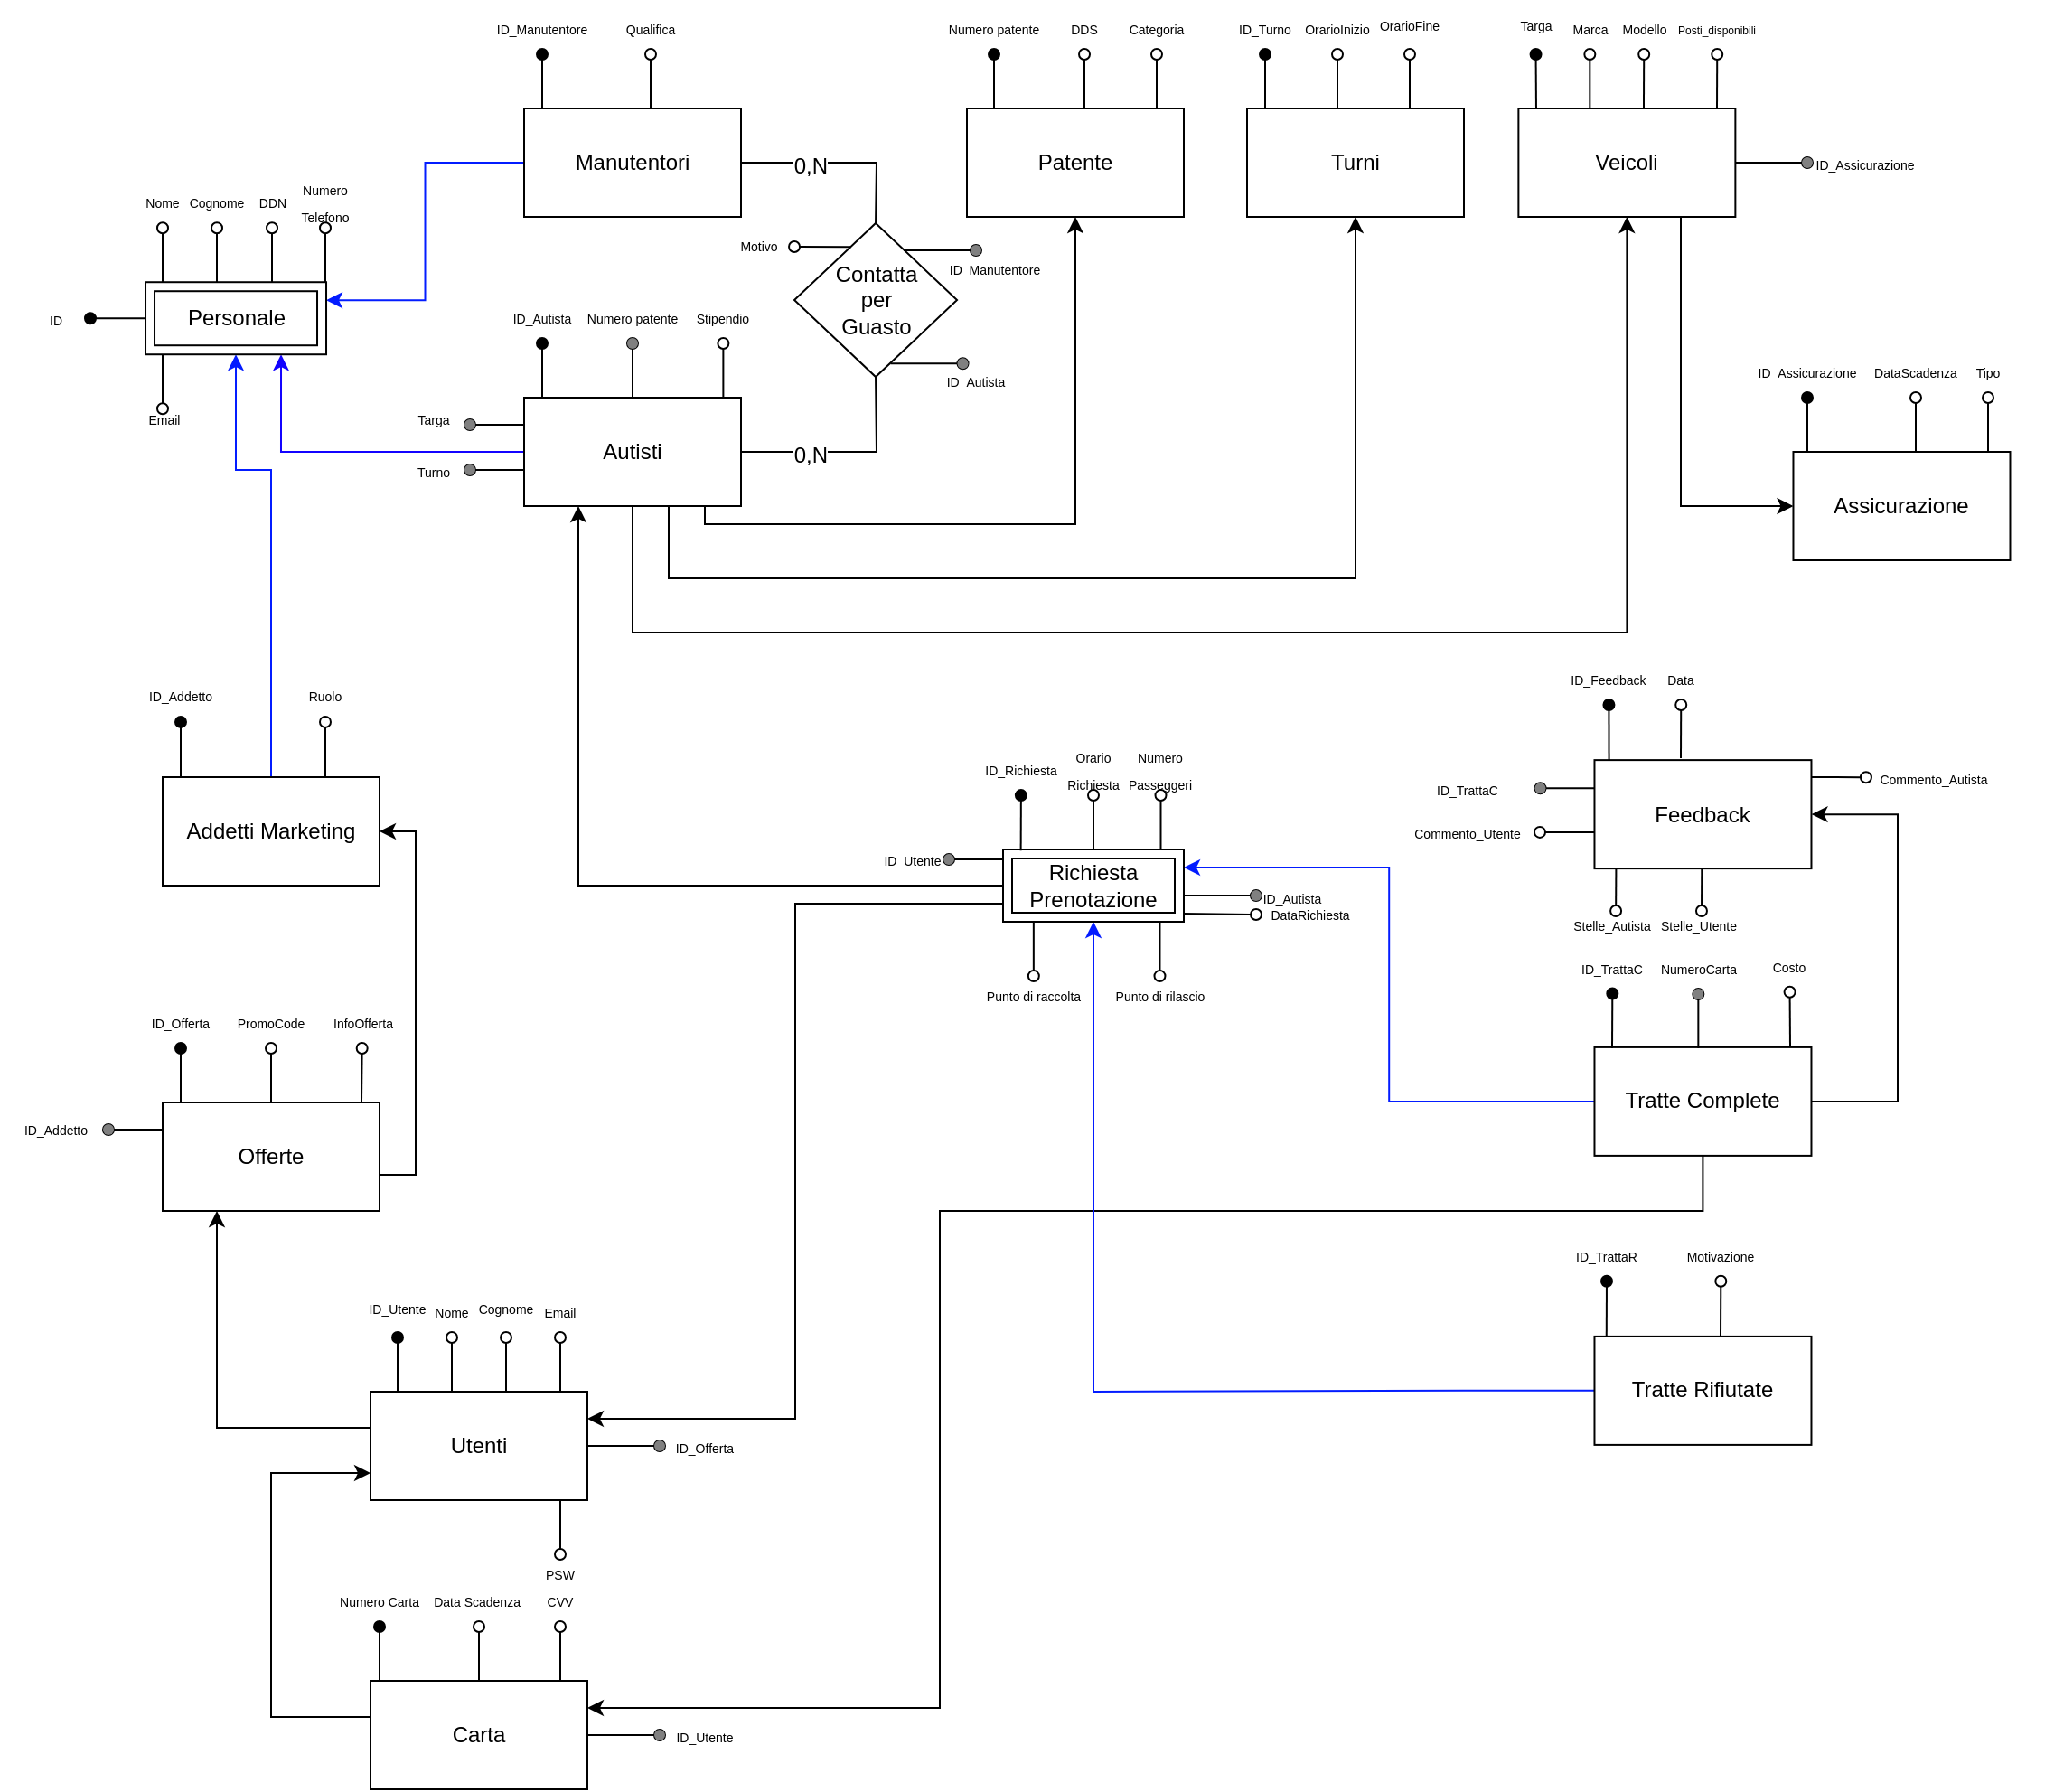 <mxfile version="22.1.17" type="device">
  <diagram id="R2lEEEUBdFMjLlhIrx00" name="Page-1">
    <mxGraphModel dx="1451" dy="866" grid="1" gridSize="10" guides="1" tooltips="1" connect="1" arrows="1" fold="1" page="1" pageScale="1" pageWidth="3300" pageHeight="4681" math="0" shadow="0" extFonts="Permanent Marker^https://fonts.googleapis.com/css?family=Permanent+Marker">
      <root>
        <mxCell id="0" />
        <mxCell id="1" parent="0" />
        <mxCell id="SL3OJ4g4mQe82jDkw0CZ-2" value="" style="endArrow=oval;html=1;rounded=0;endFill=0;entryX=0.5;entryY=1;entryDx=0;entryDy=0;" parent="1" target="SL3OJ4g4mQe82jDkw0CZ-3" edge="1">
          <mxGeometry width="50" height="50" relative="1" as="geometry">
            <mxPoint x="1130" y="1566.15" as="sourcePoint" />
            <mxPoint x="1120.51" y="1535.84" as="targetPoint" />
          </mxGeometry>
        </mxCell>
        <mxCell id="SL3OJ4g4mQe82jDkw0CZ-3" value="&lt;font style=&quot;font-size: 7px;&quot;&gt;Nome&lt;/font&gt;" style="text;html=1;strokeColor=none;fillColor=none;align=center;verticalAlign=middle;whiteSpace=wrap;rounded=0;rotation=0;" parent="1" vertex="1">
          <mxGeometry x="1100" y="1506.15" width="60" height="30" as="geometry" />
        </mxCell>
        <mxCell id="SL3OJ4g4mQe82jDkw0CZ-33" style="edgeStyle=orthogonalEdgeStyle;rounded=0;orthogonalLoop=1;jettySize=auto;html=1;entryX=0.75;entryY=1;entryDx=0;entryDy=0;strokeColor=#1303FF;" parent="1" source="SL3OJ4g4mQe82jDkw0CZ-14" target="Oc1ZdkjXdi-IqZoQddms-9" edge="1">
          <mxGeometry relative="1" as="geometry">
            <Array as="points">
              <mxPoint x="1196" y="1660" />
            </Array>
            <mxPoint x="1160.51" y="1680" as="targetPoint" />
          </mxGeometry>
        </mxCell>
        <mxCell id="iGoTuM19vv3WkigdHo6V-1" style="edgeStyle=orthogonalEdgeStyle;rounded=0;orthogonalLoop=1;jettySize=auto;html=1;entryX=0.5;entryY=1;entryDx=0;entryDy=0;" parent="1" source="SL3OJ4g4mQe82jDkw0CZ-14" target="SL3OJ4g4mQe82jDkw0CZ-43" edge="1">
          <mxGeometry relative="1" as="geometry">
            <Array as="points">
              <mxPoint x="1430" y="1700" />
              <mxPoint x="1635" y="1700" />
            </Array>
          </mxGeometry>
        </mxCell>
        <mxCell id="iGoTuM19vv3WkigdHo6V-9" style="edgeStyle=orthogonalEdgeStyle;rounded=0;orthogonalLoop=1;jettySize=auto;html=1;entryX=0.5;entryY=1;entryDx=0;entryDy=0;" parent="1" source="SL3OJ4g4mQe82jDkw0CZ-14" target="SL3OJ4g4mQe82jDkw0CZ-104" edge="1">
          <mxGeometry relative="1" as="geometry">
            <Array as="points">
              <mxPoint x="1410" y="1730" />
              <mxPoint x="1790" y="1730" />
            </Array>
          </mxGeometry>
        </mxCell>
        <mxCell id="iGoTuM19vv3WkigdHo6V-18" style="edgeStyle=orthogonalEdgeStyle;rounded=0;orthogonalLoop=1;jettySize=auto;html=1;entryX=0.5;entryY=1;entryDx=0;entryDy=0;" parent="1" source="SL3OJ4g4mQe82jDkw0CZ-14" target="SL3OJ4g4mQe82jDkw0CZ-122" edge="1">
          <mxGeometry relative="1" as="geometry">
            <mxPoint x="1890" y="1570" as="targetPoint" />
            <Array as="points">
              <mxPoint x="1390" y="1760" />
              <mxPoint x="1940" y="1760" />
            </Array>
          </mxGeometry>
        </mxCell>
        <mxCell id="SL3OJ4g4mQe82jDkw0CZ-14" value="Autisti" style="rounded=0;whiteSpace=wrap;html=1;" parent="1" vertex="1">
          <mxGeometry x="1330" y="1630" width="120" height="60" as="geometry" />
        </mxCell>
        <mxCell id="SL3OJ4g4mQe82jDkw0CZ-32" style="edgeStyle=orthogonalEdgeStyle;rounded=0;orthogonalLoop=1;jettySize=auto;html=1;entryX=1;entryY=0.25;entryDx=0;entryDy=0;strokeColor=#031CFF;" parent="1" source="SL3OJ4g4mQe82jDkw0CZ-17" target="Oc1ZdkjXdi-IqZoQddms-9" edge="1">
          <mxGeometry relative="1" as="geometry">
            <mxPoint x="1210.51" y="1650" as="targetPoint" />
          </mxGeometry>
        </mxCell>
        <mxCell id="SL3OJ4g4mQe82jDkw0CZ-17" value="Manutentori" style="rounded=0;whiteSpace=wrap;html=1;" parent="1" vertex="1">
          <mxGeometry x="1330" y="1470" width="120" height="60" as="geometry" />
        </mxCell>
        <mxCell id="SL3OJ4g4mQe82jDkw0CZ-18" value="" style="endArrow=oval;html=1;rounded=0;endFill=1;" parent="1" target="SL3OJ4g4mQe82jDkw0CZ-19" edge="1">
          <mxGeometry width="50" height="50" relative="1" as="geometry">
            <mxPoint x="1340" y="1470" as="sourcePoint" />
            <mxPoint x="1340" y="1430" as="targetPoint" />
          </mxGeometry>
        </mxCell>
        <mxCell id="SL3OJ4g4mQe82jDkw0CZ-19" value="&lt;font style=&quot;font-size: 7px;&quot;&gt;ID_Manutentore&lt;/font&gt;" style="text;html=1;strokeColor=none;fillColor=none;align=center;verticalAlign=middle;whiteSpace=wrap;rounded=0;" parent="1" vertex="1">
          <mxGeometry x="1310" y="1410" width="60" height="30" as="geometry" />
        </mxCell>
        <mxCell id="SL3OJ4g4mQe82jDkw0CZ-20" value="" style="endArrow=oval;html=1;rounded=0;exitX=0.5;exitY=0;exitDx=0;exitDy=0;endFill=0;" parent="1" target="SL3OJ4g4mQe82jDkw0CZ-21" edge="1">
          <mxGeometry width="50" height="50" relative="1" as="geometry">
            <mxPoint x="1400" y="1470" as="sourcePoint" />
            <mxPoint x="1400" y="1420" as="targetPoint" />
          </mxGeometry>
        </mxCell>
        <mxCell id="SL3OJ4g4mQe82jDkw0CZ-21" value="&lt;span style=&quot;font-size: 7px;&quot;&gt;Qualifica&lt;br&gt;&lt;/span&gt;" style="text;html=1;strokeColor=none;fillColor=none;align=center;verticalAlign=middle;whiteSpace=wrap;rounded=0;" parent="1" vertex="1">
          <mxGeometry x="1370" y="1410" width="60" height="30" as="geometry" />
        </mxCell>
        <mxCell id="SL3OJ4g4mQe82jDkw0CZ-102" style="edgeStyle=orthogonalEdgeStyle;rounded=0;orthogonalLoop=1;jettySize=auto;html=1;entryX=0.5;entryY=1;entryDx=0;entryDy=0;strokeColor=#031CFF;" parent="1" source="SL3OJ4g4mQe82jDkw0CZ-22" target="Oc1ZdkjXdi-IqZoQddms-9" edge="1">
          <mxGeometry relative="1" as="geometry">
            <Array as="points">
              <mxPoint x="1190" y="1670" />
              <mxPoint x="1171" y="1670" />
            </Array>
            <mxPoint x="1125.155" y="1671.213" as="targetPoint" />
          </mxGeometry>
        </mxCell>
        <mxCell id="SL3OJ4g4mQe82jDkw0CZ-22" value="Addetti Marketing" style="rounded=0;whiteSpace=wrap;html=1;" parent="1" vertex="1">
          <mxGeometry x="1130" y="1840" width="120" height="60" as="geometry" />
        </mxCell>
        <mxCell id="SL3OJ4g4mQe82jDkw0CZ-23" value="" style="endArrow=oval;html=1;rounded=0;endFill=1;" parent="1" target="SL3OJ4g4mQe82jDkw0CZ-24" edge="1">
          <mxGeometry width="50" height="50" relative="1" as="geometry">
            <mxPoint x="1140" y="1839.45" as="sourcePoint" />
            <mxPoint x="1080" y="1799.45" as="targetPoint" />
          </mxGeometry>
        </mxCell>
        <mxCell id="SL3OJ4g4mQe82jDkw0CZ-24" value="&lt;font style=&quot;font-size: 7px;&quot;&gt;ID_Addetto&lt;br&gt;&lt;/font&gt;" style="text;html=1;strokeColor=none;fillColor=none;align=center;verticalAlign=middle;whiteSpace=wrap;rounded=0;" parent="1" vertex="1">
          <mxGeometry x="1110" y="1779.45" width="60" height="30" as="geometry" />
        </mxCell>
        <mxCell id="SL3OJ4g4mQe82jDkw0CZ-26" value="" style="endArrow=oval;html=1;rounded=0;endFill=1;" parent="1" target="SL3OJ4g4mQe82jDkw0CZ-27" edge="1">
          <mxGeometry width="50" height="50" relative="1" as="geometry">
            <mxPoint x="1340" y="1630" as="sourcePoint" />
            <mxPoint x="1340" y="1590" as="targetPoint" />
          </mxGeometry>
        </mxCell>
        <mxCell id="SL3OJ4g4mQe82jDkw0CZ-27" value="&lt;span style=&quot;font-size: 7px;&quot;&gt;ID_Autista&lt;/span&gt;" style="text;html=1;strokeColor=none;fillColor=none;align=center;verticalAlign=middle;whiteSpace=wrap;rounded=0;" parent="1" vertex="1">
          <mxGeometry x="1310" y="1570" width="60" height="30" as="geometry" />
        </mxCell>
        <mxCell id="SL3OJ4g4mQe82jDkw0CZ-36" value="&lt;div&gt;Contatta&lt;/div&gt;&lt;div&gt;per&lt;/div&gt;&lt;div&gt;Guasto&lt;br&gt;&lt;/div&gt;" style="shape=rhombus;perimeter=rhombusPerimeter;whiteSpace=wrap;html=1;align=center;" parent="1" vertex="1">
          <mxGeometry x="1479.52" y="1533.5" width="90" height="85" as="geometry" />
        </mxCell>
        <mxCell id="SL3OJ4g4mQe82jDkw0CZ-37" value="" style="resizable=0;html=1;whiteSpace=wrap;align=right;verticalAlign=bottom;" parent="1" connectable="0" vertex="1">
          <mxGeometry x="1569.52" y="1581.11" as="geometry" />
        </mxCell>
        <mxCell id="SL3OJ4g4mQe82jDkw0CZ-38" value="" style="resizable=0;html=1;whiteSpace=wrap;align=right;verticalAlign=bottom;" parent="1" connectable="0" vertex="1">
          <mxGeometry x="1490.0" y="1581.11" as="geometry" />
        </mxCell>
        <mxCell id="SL3OJ4g4mQe82jDkw0CZ-39" value="" style="endArrow=none;html=1;rounded=0;exitX=1;exitY=0.5;exitDx=0;exitDy=0;entryX=0.5;entryY=0;entryDx=0;entryDy=0;" parent="1" source="SL3OJ4g4mQe82jDkw0CZ-17" target="SL3OJ4g4mQe82jDkw0CZ-36" edge="1">
          <mxGeometry relative="1" as="geometry">
            <mxPoint x="1540" y="1650" as="sourcePoint" />
            <mxPoint x="1700" y="1650" as="targetPoint" />
            <Array as="points">
              <mxPoint x="1525" y="1500" />
            </Array>
          </mxGeometry>
        </mxCell>
        <mxCell id="SL3OJ4g4mQe82jDkw0CZ-40" value="0,N" style="resizable=0;html=1;whiteSpace=wrap;align=right;verticalAlign=bottom;labelBackgroundColor=default;" parent="SL3OJ4g4mQe82jDkw0CZ-39" connectable="0" vertex="1">
          <mxGeometry x="1" relative="1" as="geometry">
            <mxPoint x="-25" y="-23" as="offset" />
          </mxGeometry>
        </mxCell>
        <mxCell id="SL3OJ4g4mQe82jDkw0CZ-41" value="" style="endArrow=none;html=1;rounded=0;exitX=1;exitY=0.5;exitDx=0;exitDy=0;entryX=0.5;entryY=1;entryDx=0;entryDy=0;" parent="1" source="SL3OJ4g4mQe82jDkw0CZ-14" target="SL3OJ4g4mQe82jDkw0CZ-36" edge="1">
          <mxGeometry relative="1" as="geometry">
            <mxPoint x="1460" y="1660" as="sourcePoint" />
            <mxPoint x="1620" y="1670" as="targetPoint" />
            <Array as="points">
              <mxPoint x="1525" y="1660" />
            </Array>
          </mxGeometry>
        </mxCell>
        <mxCell id="SL3OJ4g4mQe82jDkw0CZ-42" value="0,N" style="resizable=0;html=1;whiteSpace=wrap;align=right;verticalAlign=bottom;labelBackgroundColor=default;" parent="SL3OJ4g4mQe82jDkw0CZ-41" connectable="0" vertex="1">
          <mxGeometry x="1" relative="1" as="geometry">
            <mxPoint x="-25" y="52" as="offset" />
          </mxGeometry>
        </mxCell>
        <mxCell id="SL3OJ4g4mQe82jDkw0CZ-43" value="Patente" style="rounded=0;whiteSpace=wrap;html=1;" parent="1" vertex="1">
          <mxGeometry x="1575" y="1470" width="120" height="60" as="geometry" />
        </mxCell>
        <mxCell id="SL3OJ4g4mQe82jDkw0CZ-44" value="" style="endArrow=oval;html=1;rounded=0;endFill=1;" parent="1" target="SL3OJ4g4mQe82jDkw0CZ-45" edge="1">
          <mxGeometry width="50" height="50" relative="1" as="geometry">
            <mxPoint x="1590" y="1470" as="sourcePoint" />
            <mxPoint x="1590" y="1430" as="targetPoint" />
          </mxGeometry>
        </mxCell>
        <mxCell id="SL3OJ4g4mQe82jDkw0CZ-45" value="&lt;font style=&quot;font-size: 7px;&quot;&gt;Numero patente&lt;/font&gt;" style="text;html=1;strokeColor=none;fillColor=none;align=center;verticalAlign=middle;whiteSpace=wrap;rounded=0;" parent="1" vertex="1">
          <mxGeometry x="1560" y="1410" width="60" height="30" as="geometry" />
        </mxCell>
        <mxCell id="SL3OJ4g4mQe82jDkw0CZ-46" value="" style="endArrow=oval;html=1;rounded=0;exitX=0.5;exitY=0;exitDx=0;exitDy=0;endFill=0;fontColor=#FFFFFF;strokeColor=#000000;labelBackgroundColor=#757575;" parent="1" edge="1">
          <mxGeometry width="50" height="50" relative="1" as="geometry">
            <mxPoint x="1640.01" y="1470" as="sourcePoint" />
            <mxPoint x="1640.01" y="1440" as="targetPoint" />
          </mxGeometry>
        </mxCell>
        <mxCell id="SL3OJ4g4mQe82jDkw0CZ-47" value="&lt;font style=&quot;font-size: 7px;&quot;&gt;DDS&lt;/font&gt;" style="text;html=1;strokeColor=none;fillColor=none;align=center;verticalAlign=middle;whiteSpace=wrap;rounded=0;" parent="1" vertex="1">
          <mxGeometry x="1610" y="1410" width="60" height="30" as="geometry" />
        </mxCell>
        <mxCell id="SL3OJ4g4mQe82jDkw0CZ-48" value="" style="endArrow=oval;html=1;rounded=0;endFill=0;" parent="1" target="SL3OJ4g4mQe82jDkw0CZ-49" edge="1">
          <mxGeometry width="50" height="50" relative="1" as="geometry">
            <mxPoint x="1680" y="1470" as="sourcePoint" />
            <mxPoint x="1680" y="1430" as="targetPoint" />
          </mxGeometry>
        </mxCell>
        <mxCell id="SL3OJ4g4mQe82jDkw0CZ-49" value="&lt;font style=&quot;font-size: 7px;&quot;&gt;Categoria&lt;/font&gt;" style="text;html=1;strokeColor=none;fillColor=none;align=center;verticalAlign=middle;whiteSpace=wrap;rounded=0;" parent="1" vertex="1">
          <mxGeometry x="1650" y="1410" width="60" height="30" as="geometry" />
        </mxCell>
        <mxCell id="iGoTuM19vv3WkigdHo6V-46" style="edgeStyle=orthogonalEdgeStyle;rounded=0;orthogonalLoop=1;jettySize=auto;html=1;entryX=1;entryY=0.5;entryDx=0;entryDy=0;" parent="1" source="SL3OJ4g4mQe82jDkw0CZ-66" target="SL3OJ4g4mQe82jDkw0CZ-22" edge="1">
          <mxGeometry relative="1" as="geometry">
            <Array as="points">
              <mxPoint x="1270" y="2060" />
              <mxPoint x="1270" y="1870" />
            </Array>
          </mxGeometry>
        </mxCell>
        <mxCell id="SL3OJ4g4mQe82jDkw0CZ-66" value="Offerte" style="rounded=0;whiteSpace=wrap;html=1;" parent="1" vertex="1">
          <mxGeometry x="1130" y="2020" width="120" height="60" as="geometry" />
        </mxCell>
        <mxCell id="SL3OJ4g4mQe82jDkw0CZ-67" value="" style="endArrow=oval;html=1;rounded=0;endFill=1;" parent="1" target="SL3OJ4g4mQe82jDkw0CZ-68" edge="1">
          <mxGeometry width="50" height="50" relative="1" as="geometry">
            <mxPoint x="1140" y="2020" as="sourcePoint" />
            <mxPoint x="1140" y="1980" as="targetPoint" />
          </mxGeometry>
        </mxCell>
        <mxCell id="SL3OJ4g4mQe82jDkw0CZ-68" value="&lt;font style=&quot;font-size: 7px;&quot;&gt;ID_Offerta&lt;br&gt;&lt;/font&gt;" style="text;html=1;strokeColor=none;fillColor=none;align=center;verticalAlign=middle;whiteSpace=wrap;rounded=0;" parent="1" vertex="1">
          <mxGeometry x="1110" y="1960" width="60" height="30" as="geometry" />
        </mxCell>
        <mxCell id="SL3OJ4g4mQe82jDkw0CZ-69" value="" style="endArrow=oval;html=1;rounded=0;exitX=0.5;exitY=0;exitDx=0;exitDy=0;endFill=0;fontColor=#FFFFFF;strokeColor=#000000;labelBackgroundColor=#757575;" parent="1" target="SL3OJ4g4mQe82jDkw0CZ-70" edge="1">
          <mxGeometry width="50" height="50" relative="1" as="geometry">
            <mxPoint x="1190" y="2020" as="sourcePoint" />
            <mxPoint x="1190" y="1970" as="targetPoint" />
          </mxGeometry>
        </mxCell>
        <mxCell id="SL3OJ4g4mQe82jDkw0CZ-70" value="&lt;font style=&quot;font-size: 7px;&quot;&gt;PromoCode&lt;br&gt;&lt;/font&gt;" style="text;html=1;strokeColor=none;fillColor=none;align=center;verticalAlign=middle;whiteSpace=wrap;rounded=0;" parent="1" vertex="1">
          <mxGeometry x="1160" y="1960" width="60" height="30" as="geometry" />
        </mxCell>
        <mxCell id="SL3OJ4g4mQe82jDkw0CZ-71" value="" style="endArrow=oval;html=1;rounded=0;endFill=0;" parent="1" target="SL3OJ4g4mQe82jDkw0CZ-72" edge="1">
          <mxGeometry width="50" height="50" relative="1" as="geometry">
            <mxPoint x="1240" y="2020" as="sourcePoint" />
            <mxPoint x="1240.51" y="1980" as="targetPoint" />
          </mxGeometry>
        </mxCell>
        <mxCell id="SL3OJ4g4mQe82jDkw0CZ-72" value="&lt;font style=&quot;font-size: 7px;&quot;&gt;InfoOfferta&lt;/font&gt;" style="text;html=1;strokeColor=none;fillColor=none;align=center;verticalAlign=middle;whiteSpace=wrap;rounded=0;" parent="1" vertex="1">
          <mxGeometry x="1210.51" y="1960" width="60" height="30" as="geometry" />
        </mxCell>
        <mxCell id="SL3OJ4g4mQe82jDkw0CZ-77" value="" style="resizable=0;html=1;whiteSpace=wrap;align=right;verticalAlign=bottom;" parent="1" connectable="0" vertex="1">
          <mxGeometry x="1185.0" y="2050" as="geometry" />
        </mxCell>
        <mxCell id="SL3OJ4g4mQe82jDkw0CZ-104" value="Turni" style="rounded=0;whiteSpace=wrap;html=1;" parent="1" vertex="1">
          <mxGeometry x="1730" y="1470" width="120" height="60" as="geometry" />
        </mxCell>
        <mxCell id="SL3OJ4g4mQe82jDkw0CZ-105" value="" style="endArrow=oval;html=1;rounded=0;endFill=1;" parent="1" target="SL3OJ4g4mQe82jDkw0CZ-106" edge="1">
          <mxGeometry width="50" height="50" relative="1" as="geometry">
            <mxPoint x="1740" y="1470" as="sourcePoint" />
            <mxPoint x="1740" y="1430" as="targetPoint" />
          </mxGeometry>
        </mxCell>
        <mxCell id="SL3OJ4g4mQe82jDkw0CZ-106" value="&lt;div&gt;&lt;span style=&quot;font-size: 7px;&quot;&gt;ID_Turno&lt;/span&gt;&lt;/div&gt;" style="text;html=1;strokeColor=none;fillColor=none;align=center;verticalAlign=middle;whiteSpace=wrap;rounded=0;" parent="1" vertex="1">
          <mxGeometry x="1710" y="1410" width="60" height="30" as="geometry" />
        </mxCell>
        <mxCell id="SL3OJ4g4mQe82jDkw0CZ-107" value="" style="endArrow=oval;html=1;rounded=0;exitDx=0;exitDy=0;endFill=1;fontColor=#FFFFFF;strokeColor=#000000;labelBackgroundColor=#757575;" parent="1" edge="1">
          <mxGeometry width="50" height="50" relative="1" as="geometry">
            <mxPoint x="1870" y="1440" as="sourcePoint" />
            <mxPoint x="1870" y="1440" as="targetPoint" />
          </mxGeometry>
        </mxCell>
        <mxCell id="SL3OJ4g4mQe82jDkw0CZ-108" value="" style="endArrow=oval;html=1;rounded=0;exitX=0.5;exitY=0;exitDx=0;exitDy=0;endFill=0;" parent="1" target="SL3OJ4g4mQe82jDkw0CZ-109" edge="1">
          <mxGeometry width="50" height="50" relative="1" as="geometry">
            <mxPoint x="1780" y="1470" as="sourcePoint" />
            <mxPoint x="1780" y="1420" as="targetPoint" />
          </mxGeometry>
        </mxCell>
        <mxCell id="SL3OJ4g4mQe82jDkw0CZ-109" value="&lt;font style=&quot;font-size: 7px;&quot;&gt;OrarioInizio&lt;/font&gt;" style="text;html=1;strokeColor=none;fillColor=none;align=center;verticalAlign=middle;whiteSpace=wrap;rounded=0;" parent="1" vertex="1">
          <mxGeometry x="1750" y="1410" width="60" height="30" as="geometry" />
        </mxCell>
        <mxCell id="SL3OJ4g4mQe82jDkw0CZ-110" value="" style="endArrow=oval;html=1;rounded=0;endFill=0;" parent="1" target="SL3OJ4g4mQe82jDkw0CZ-111" edge="1">
          <mxGeometry width="50" height="50" relative="1" as="geometry">
            <mxPoint x="1820" y="1470" as="sourcePoint" />
            <mxPoint x="1820" y="1430" as="targetPoint" />
          </mxGeometry>
        </mxCell>
        <mxCell id="SL3OJ4g4mQe82jDkw0CZ-111" value="&lt;div style=&quot;font-size: 7px;&quot;&gt;OrarioFine&lt;/div&gt;" style="text;html=1;strokeColor=none;fillColor=none;align=center;verticalAlign=middle;whiteSpace=wrap;rounded=0;" parent="1" vertex="1">
          <mxGeometry x="1790" y="1410" width="60" height="30" as="geometry" />
        </mxCell>
        <mxCell id="iGoTuM19vv3WkigdHo6V-22" style="edgeStyle=orthogonalEdgeStyle;rounded=0;orthogonalLoop=1;jettySize=auto;html=1;entryX=0;entryY=0.5;entryDx=0;entryDy=0;" parent="1" source="SL3OJ4g4mQe82jDkw0CZ-122" target="SL3OJ4g4mQe82jDkw0CZ-177" edge="1">
          <mxGeometry relative="1" as="geometry">
            <Array as="points">
              <mxPoint x="1970" y="1690" />
            </Array>
          </mxGeometry>
        </mxCell>
        <mxCell id="SL3OJ4g4mQe82jDkw0CZ-122" value="Veicoli" style="rounded=0;whiteSpace=wrap;html=1;" parent="1" vertex="1">
          <mxGeometry x="1880.18" y="1470" width="120" height="60" as="geometry" />
        </mxCell>
        <mxCell id="SL3OJ4g4mQe82jDkw0CZ-123" value="" style="endArrow=oval;html=1;rounded=0;exitX=0.5;exitY=0;exitDx=0;exitDy=0;endFill=0;" parent="1" edge="1">
          <mxGeometry width="50" height="50" relative="1" as="geometry">
            <mxPoint x="1919.67" y="1470" as="sourcePoint" />
            <mxPoint x="1919.67" y="1440" as="targetPoint" />
          </mxGeometry>
        </mxCell>
        <mxCell id="SL3OJ4g4mQe82jDkw0CZ-124" value="&lt;font style=&quot;font-size: 7px;&quot;&gt;Marca&lt;/font&gt;" style="text;html=1;strokeColor=none;fillColor=none;align=center;verticalAlign=middle;whiteSpace=wrap;rounded=0;" parent="1" vertex="1">
          <mxGeometry x="1889.67" y="1410" width="60" height="30" as="geometry" />
        </mxCell>
        <mxCell id="SL3OJ4g4mQe82jDkw0CZ-125" value="" style="endArrow=oval;html=1;rounded=0;endFill=0;" parent="1" target="SL3OJ4g4mQe82jDkw0CZ-126" edge="1">
          <mxGeometry width="50" height="50" relative="1" as="geometry">
            <mxPoint x="1949.49" y="1470" as="sourcePoint" />
            <mxPoint x="1949.67" y="1430" as="targetPoint" />
          </mxGeometry>
        </mxCell>
        <mxCell id="SL3OJ4g4mQe82jDkw0CZ-126" value="&lt;font style=&quot;font-size: 7px;&quot;&gt;Modello&lt;/font&gt;" style="text;html=1;strokeColor=none;fillColor=none;align=center;verticalAlign=middle;whiteSpace=wrap;rounded=0;" parent="1" vertex="1">
          <mxGeometry x="1919.67" y="1410" width="60" height="30" as="geometry" />
        </mxCell>
        <mxCell id="SL3OJ4g4mQe82jDkw0CZ-129" value="" style="endArrow=oval;html=1;rounded=0;endFill=1;" parent="1" target="SL3OJ4g4mQe82jDkw0CZ-130" edge="1">
          <mxGeometry width="50" height="50" relative="1" as="geometry">
            <mxPoint x="1890" y="1470" as="sourcePoint" />
            <mxPoint x="1890.18" y="1430" as="targetPoint" />
          </mxGeometry>
        </mxCell>
        <mxCell id="SL3OJ4g4mQe82jDkw0CZ-130" value="&lt;div style=&quot;font-size: 7px;&quot;&gt;Targa&lt;/div&gt;" style="text;html=1;strokeColor=none;fillColor=none;align=center;verticalAlign=middle;whiteSpace=wrap;rounded=0;" parent="1" vertex="1">
          <mxGeometry x="1859.67" y="1410" width="60" height="30" as="geometry" />
        </mxCell>
        <mxCell id="SL3OJ4g4mQe82jDkw0CZ-132" value="" style="resizable=0;html=1;whiteSpace=wrap;align=right;verticalAlign=bottom;" parent="1" connectable="0" vertex="1">
          <mxGeometry x="1949.67" y="1575.04" as="geometry" />
        </mxCell>
        <mxCell id="SL3OJ4g4mQe82jDkw0CZ-134" value="" style="endArrow=oval;html=1;rounded=0;endFill=0;" parent="1" target="SL3OJ4g4mQe82jDkw0CZ-135" edge="1">
          <mxGeometry width="50" height="50" relative="1" as="geometry">
            <mxPoint x="1990" y="1470" as="sourcePoint" />
            <mxPoint x="1990.18" y="1430" as="targetPoint" />
          </mxGeometry>
        </mxCell>
        <mxCell id="SL3OJ4g4mQe82jDkw0CZ-135" value="&lt;div&gt;&lt;font style=&quot;font-size: 6px;&quot;&gt;Posti_disponibili&lt;/font&gt;&lt;/div&gt;" style="text;html=1;strokeColor=none;fillColor=none;align=center;verticalAlign=middle;whiteSpace=wrap;rounded=0;" parent="1" vertex="1">
          <mxGeometry x="1960.18" y="1410" width="60" height="30" as="geometry" />
        </mxCell>
        <mxCell id="SL3OJ4g4mQe82jDkw0CZ-176" value="" style="resizable=0;html=1;whiteSpace=wrap;align=right;verticalAlign=bottom;" parent="1" connectable="0" vertex="1">
          <mxGeometry x="1980.001" y="1540.003" as="geometry" />
        </mxCell>
        <mxCell id="SL3OJ4g4mQe82jDkw0CZ-177" value="Assicurazione" style="rounded=0;whiteSpace=wrap;html=1;" parent="1" vertex="1">
          <mxGeometry x="2032.24" y="1660" width="120" height="60" as="geometry" />
        </mxCell>
        <mxCell id="SL3OJ4g4mQe82jDkw0CZ-178" value="" style="endArrow=oval;html=1;rounded=0;endFill=1;" parent="1" target="SL3OJ4g4mQe82jDkw0CZ-179" edge="1">
          <mxGeometry width="50" height="50" relative="1" as="geometry">
            <mxPoint x="2040" y="1660" as="sourcePoint" />
            <mxPoint x="2040" y="1620" as="targetPoint" />
          </mxGeometry>
        </mxCell>
        <mxCell id="SL3OJ4g4mQe82jDkw0CZ-179" value="&lt;font style=&quot;font-size: 7px;&quot;&gt;ID_Assicurazione&lt;/font&gt;" style="text;html=1;strokeColor=none;fillColor=none;align=center;verticalAlign=middle;whiteSpace=wrap;rounded=0;" parent="1" vertex="1">
          <mxGeometry x="2010" y="1600" width="60" height="30" as="geometry" />
        </mxCell>
        <mxCell id="SL3OJ4g4mQe82jDkw0CZ-180" value="" style="endArrow=oval;html=1;rounded=0;exitX=0.5;exitY=0;exitDx=0;exitDy=0;endFill=0;fontColor=#FFFFFF;strokeColor=#000000;labelBackgroundColor=#757575;" parent="1" target="SL3OJ4g4mQe82jDkw0CZ-181" edge="1">
          <mxGeometry width="50" height="50" relative="1" as="geometry">
            <mxPoint x="2100" y="1660" as="sourcePoint" />
            <mxPoint x="2100" y="1610" as="targetPoint" />
          </mxGeometry>
        </mxCell>
        <mxCell id="SL3OJ4g4mQe82jDkw0CZ-181" value="&lt;font style=&quot;font-size: 7px;&quot;&gt;DataScadenza&lt;/font&gt;" style="text;html=1;strokeColor=none;fillColor=none;align=center;verticalAlign=middle;whiteSpace=wrap;rounded=0;" parent="1" vertex="1">
          <mxGeometry x="2070" y="1600" width="60" height="30" as="geometry" />
        </mxCell>
        <mxCell id="SL3OJ4g4mQe82jDkw0CZ-185" value="" style="endArrow=oval;html=1;rounded=0;exitX=0.5;exitY=0;exitDx=0;exitDy=0;endFill=0;fontColor=#FFFFFF;strokeColor=#000000;labelBackgroundColor=#757575;" parent="1" target="SL3OJ4g4mQe82jDkw0CZ-186" edge="1">
          <mxGeometry width="50" height="50" relative="1" as="geometry">
            <mxPoint x="2140" y="1660" as="sourcePoint" />
            <mxPoint x="2140" y="1610" as="targetPoint" />
          </mxGeometry>
        </mxCell>
        <mxCell id="SL3OJ4g4mQe82jDkw0CZ-186" value="&lt;font style=&quot;font-size: 7px;&quot;&gt;Tipo&lt;/font&gt;" style="text;html=1;strokeColor=none;fillColor=none;align=center;verticalAlign=middle;whiteSpace=wrap;rounded=0;" parent="1" vertex="1">
          <mxGeometry x="2110" y="1600" width="60" height="30" as="geometry" />
        </mxCell>
        <mxCell id="iGoTuM19vv3WkigdHo6V-56" style="edgeStyle=orthogonalEdgeStyle;rounded=0;orthogonalLoop=1;jettySize=auto;html=1;entryX=0.25;entryY=1;entryDx=0;entryDy=0;" parent="1" source="SL3OJ4g4mQe82jDkw0CZ-262" target="SL3OJ4g4mQe82jDkw0CZ-66" edge="1">
          <mxGeometry relative="1" as="geometry">
            <Array as="points">
              <mxPoint x="1160" y="2200" />
            </Array>
          </mxGeometry>
        </mxCell>
        <mxCell id="SL3OJ4g4mQe82jDkw0CZ-262" value="&lt;div&gt;Utenti&lt;/div&gt;" style="rounded=0;whiteSpace=wrap;html=1;" parent="1" vertex="1">
          <mxGeometry x="1245" y="2180" width="120" height="60" as="geometry" />
        </mxCell>
        <mxCell id="SL3OJ4g4mQe82jDkw0CZ-263" value="" style="endArrow=oval;html=1;rounded=0;exitX=0.5;exitY=0;exitDx=0;exitDy=0;endFill=0;" parent="1" target="SL3OJ4g4mQe82jDkw0CZ-264" edge="1">
          <mxGeometry width="50" height="50" relative="1" as="geometry">
            <mxPoint x="1290" y="2180" as="sourcePoint" />
            <mxPoint x="1290" y="2130" as="targetPoint" />
          </mxGeometry>
        </mxCell>
        <mxCell id="SL3OJ4g4mQe82jDkw0CZ-264" value="&lt;font style=&quot;font-size: 7px;&quot;&gt;Nome&lt;/font&gt;" style="text;html=1;strokeColor=none;fillColor=none;align=center;verticalAlign=middle;whiteSpace=wrap;rounded=0;" parent="1" vertex="1">
          <mxGeometry x="1260" y="2120" width="60" height="30" as="geometry" />
        </mxCell>
        <mxCell id="SL3OJ4g4mQe82jDkw0CZ-265" value="" style="endArrow=oval;html=1;rounded=0;endFill=0;" parent="1" target="SL3OJ4g4mQe82jDkw0CZ-266" edge="1">
          <mxGeometry width="50" height="50" relative="1" as="geometry">
            <mxPoint x="1320" y="2180" as="sourcePoint" />
            <mxPoint x="1320" y="2140" as="targetPoint" />
          </mxGeometry>
        </mxCell>
        <mxCell id="SL3OJ4g4mQe82jDkw0CZ-266" value="&lt;div style=&quot;font-size: 7px;&quot;&gt;Cognome&lt;/div&gt;" style="text;html=1;strokeColor=none;fillColor=none;align=center;verticalAlign=middle;whiteSpace=wrap;rounded=0;" parent="1" vertex="1">
          <mxGeometry x="1290" y="2120" width="60" height="30" as="geometry" />
        </mxCell>
        <mxCell id="SL3OJ4g4mQe82jDkw0CZ-267" value="" style="endArrow=oval;html=1;rounded=0;exitX=0.5;exitY=0;exitDx=0;exitDy=0;endFill=0;" parent="1" target="SL3OJ4g4mQe82jDkw0CZ-268" edge="1">
          <mxGeometry width="50" height="50" relative="1" as="geometry">
            <mxPoint x="1350" y="2180" as="sourcePoint" />
            <mxPoint x="1350" y="2130" as="targetPoint" />
          </mxGeometry>
        </mxCell>
        <mxCell id="SL3OJ4g4mQe82jDkw0CZ-268" value="&lt;font style=&quot;font-size: 7px;&quot;&gt;Email&lt;/font&gt;" style="text;html=1;strokeColor=none;fillColor=none;align=center;verticalAlign=middle;whiteSpace=wrap;rounded=0;" parent="1" vertex="1">
          <mxGeometry x="1320" y="2120" width="60" height="30" as="geometry" />
        </mxCell>
        <mxCell id="SL3OJ4g4mQe82jDkw0CZ-269" value="" style="endArrow=none;html=1;rounded=0;exitX=0.417;exitY=0;exitDx=0;exitDy=0;endFill=0;exitPerimeter=0;startArrow=oval;startFill=0;" parent="1" edge="1">
          <mxGeometry width="50" height="50" relative="1" as="geometry">
            <mxPoint x="1350" y="2270" as="sourcePoint" />
            <mxPoint x="1350" y="2240" as="targetPoint" />
          </mxGeometry>
        </mxCell>
        <mxCell id="SL3OJ4g4mQe82jDkw0CZ-271" value="" style="endArrow=oval;html=1;rounded=0;endFill=1;" parent="1" target="SL3OJ4g4mQe82jDkw0CZ-272" edge="1">
          <mxGeometry width="50" height="50" relative="1" as="geometry">
            <mxPoint x="1260" y="2180" as="sourcePoint" />
            <mxPoint x="1260" y="2140" as="targetPoint" />
          </mxGeometry>
        </mxCell>
        <mxCell id="SL3OJ4g4mQe82jDkw0CZ-272" value="&lt;div style=&quot;font-size: 7px;&quot;&gt;ID_Utente&lt;/div&gt;" style="text;html=1;strokeColor=none;fillColor=none;align=center;verticalAlign=middle;whiteSpace=wrap;rounded=0;" parent="1" vertex="1">
          <mxGeometry x="1230" y="2120" width="60" height="30" as="geometry" />
        </mxCell>
        <mxCell id="iGoTuM19vv3WkigdHo6V-60" style="edgeStyle=orthogonalEdgeStyle;rounded=0;orthogonalLoop=1;jettySize=auto;html=1;entryX=0;entryY=0.75;entryDx=0;entryDy=0;" parent="1" source="SL3OJ4g4mQe82jDkw0CZ-285" target="SL3OJ4g4mQe82jDkw0CZ-262" edge="1">
          <mxGeometry relative="1" as="geometry">
            <Array as="points">
              <mxPoint x="1190" y="2360" />
              <mxPoint x="1190" y="2225" />
            </Array>
          </mxGeometry>
        </mxCell>
        <mxCell id="SL3OJ4g4mQe82jDkw0CZ-285" value="Carta" style="rounded=0;whiteSpace=wrap;html=1;" parent="1" vertex="1">
          <mxGeometry x="1245" y="2340" width="120" height="60" as="geometry" />
        </mxCell>
        <mxCell id="SL3OJ4g4mQe82jDkw0CZ-286" value="" style="endArrow=oval;html=1;rounded=0;endFill=1;" parent="1" target="SL3OJ4g4mQe82jDkw0CZ-287" edge="1">
          <mxGeometry width="50" height="50" relative="1" as="geometry">
            <mxPoint x="1250" y="2340" as="sourcePoint" />
            <mxPoint x="1255" y="2300" as="targetPoint" />
          </mxGeometry>
        </mxCell>
        <mxCell id="SL3OJ4g4mQe82jDkw0CZ-287" value="&lt;font style=&quot;font-size: 7px;&quot;&gt;Numero Carta&lt;br&gt;&lt;/font&gt;" style="text;html=1;strokeColor=none;fillColor=none;align=center;verticalAlign=middle;whiteSpace=wrap;rounded=0;" parent="1" vertex="1">
          <mxGeometry x="1220" y="2280" width="60" height="30" as="geometry" />
        </mxCell>
        <mxCell id="SL3OJ4g4mQe82jDkw0CZ-288" value="" style="endArrow=oval;html=1;rounded=0;endFill=0;fontColor=#FFFFFF;strokeColor=#000000;labelBackgroundColor=#757575;" parent="1" target="SL3OJ4g4mQe82jDkw0CZ-289" edge="1">
          <mxGeometry width="50" height="50" relative="1" as="geometry">
            <mxPoint x="1350" y="2340" as="sourcePoint" />
            <mxPoint x="1350" y="2290" as="targetPoint" />
          </mxGeometry>
        </mxCell>
        <mxCell id="SL3OJ4g4mQe82jDkw0CZ-289" value="&lt;span style=&quot;font-size: 7px;&quot;&gt;CVV&lt;/span&gt;" style="text;html=1;strokeColor=none;fillColor=none;align=center;verticalAlign=middle;whiteSpace=wrap;rounded=0;" parent="1" vertex="1">
          <mxGeometry x="1320" y="2280" width="60" height="30" as="geometry" />
        </mxCell>
        <mxCell id="SL3OJ4g4mQe82jDkw0CZ-290" value="" style="endArrow=oval;html=1;rounded=0;exitX=0.5;exitY=0;exitDx=0;exitDy=0;endFill=0;" parent="1" edge="1">
          <mxGeometry width="50" height="50" relative="1" as="geometry">
            <mxPoint x="1305" y="2340" as="sourcePoint" />
            <mxPoint x="1305" y="2310" as="targetPoint" />
          </mxGeometry>
        </mxCell>
        <mxCell id="SL3OJ4g4mQe82jDkw0CZ-291" value="&lt;font style=&quot;font-size: 7px;&quot;&gt;Data Scadenza&amp;nbsp;&lt;/font&gt;" style="text;html=1;strokeColor=none;fillColor=none;align=center;verticalAlign=middle;whiteSpace=wrap;rounded=0;" parent="1" vertex="1">
          <mxGeometry x="1275" y="2280" width="60" height="30" as="geometry" />
        </mxCell>
        <mxCell id="SL3OJ4g4mQe82jDkw0CZ-394" style="edgeStyle=orthogonalEdgeStyle;rounded=0;orthogonalLoop=1;jettySize=auto;html=1;entryX=1;entryY=0.25;entryDx=0;entryDy=0;strokeColor=#031CFF;" parent="1" source="SL3OJ4g4mQe82jDkw0CZ-319" target="Oc1ZdkjXdi-IqZoQddms-36" edge="1">
          <mxGeometry relative="1" as="geometry">
            <mxPoint x="1682.76" y="1959.45" as="targetPoint" />
          </mxGeometry>
        </mxCell>
        <mxCell id="iGoTuM19vv3WkigdHo6V-64" style="edgeStyle=orthogonalEdgeStyle;rounded=0;orthogonalLoop=1;jettySize=auto;html=1;entryX=1;entryY=0.25;entryDx=0;entryDy=0;" parent="1" source="SL3OJ4g4mQe82jDkw0CZ-319" target="SL3OJ4g4mQe82jDkw0CZ-285" edge="1">
          <mxGeometry relative="1" as="geometry">
            <Array as="points">
              <mxPoint x="1982" y="2080" />
              <mxPoint x="1560" y="2080" />
              <mxPoint x="1560" y="2355" />
            </Array>
          </mxGeometry>
        </mxCell>
        <mxCell id="iGoTuM19vv3WkigdHo6V-68" style="edgeStyle=orthogonalEdgeStyle;rounded=0;orthogonalLoop=1;jettySize=auto;html=1;entryX=1;entryY=0.5;entryDx=0;entryDy=0;" parent="1" source="SL3OJ4g4mQe82jDkw0CZ-319" target="SL3OJ4g4mQe82jDkw0CZ-364" edge="1">
          <mxGeometry relative="1" as="geometry">
            <Array as="points">
              <mxPoint x="2090" y="2020" />
              <mxPoint x="2090" y="1861" />
            </Array>
          </mxGeometry>
        </mxCell>
        <mxCell id="SL3OJ4g4mQe82jDkw0CZ-319" value="Tratte Complete" style="rounded=0;whiteSpace=wrap;html=1;" parent="1" vertex="1">
          <mxGeometry x="1922.24" y="1989.45" width="120" height="60" as="geometry" />
        </mxCell>
        <mxCell id="SL3OJ4g4mQe82jDkw0CZ-320" value="" style="endArrow=oval;html=1;rounded=0;endFill=1;" parent="1" target="SL3OJ4g4mQe82jDkw0CZ-321" edge="1">
          <mxGeometry width="50" height="50" relative="1" as="geometry">
            <mxPoint x="1932" y="1990" as="sourcePoint" />
            <mxPoint x="1932.24" y="1949.73" as="targetPoint" />
          </mxGeometry>
        </mxCell>
        <mxCell id="SL3OJ4g4mQe82jDkw0CZ-321" value="&lt;font style=&quot;font-size: 7px;&quot;&gt;ID_TrattaC&lt;br&gt;&lt;/font&gt;" style="text;html=1;strokeColor=none;fillColor=none;align=center;verticalAlign=middle;whiteSpace=wrap;rounded=0;" parent="1" vertex="1">
          <mxGeometry x="1902.24" y="1929.73" width="60" height="30" as="geometry" />
        </mxCell>
        <mxCell id="SL3OJ4g4mQe82jDkw0CZ-325" value="" style="endArrow=oval;html=1;rounded=0;endFill=0;fontColor=#FFFFFF;strokeColor=#000000;labelBackgroundColor=#757575;" parent="1" target="SL3OJ4g4mQe82jDkw0CZ-326" edge="1">
          <mxGeometry width="50" height="50" relative="1" as="geometry">
            <mxPoint x="2030.51" y="1989.45" as="sourcePoint" />
            <mxPoint x="2012.75" y="1938.9" as="targetPoint" />
          </mxGeometry>
        </mxCell>
        <mxCell id="SL3OJ4g4mQe82jDkw0CZ-326" value="&lt;font style=&quot;font-size: 7px;&quot;&gt;Costo&lt;/font&gt;" style="text;html=1;strokeColor=none;fillColor=none;align=center;verticalAlign=middle;whiteSpace=wrap;rounded=0;" parent="1" vertex="1">
          <mxGeometry x="2000.18" y="1928.9" width="60" height="30" as="geometry" />
        </mxCell>
        <mxCell id="SL3OJ4g4mQe82jDkw0CZ-416" style="edgeStyle=orthogonalEdgeStyle;rounded=0;orthogonalLoop=1;jettySize=auto;html=1;entryX=0.5;entryY=1;entryDx=0;entryDy=0;strokeColor=#031CFF;" parent="1" source="SL3OJ4g4mQe82jDkw0CZ-327" target="Oc1ZdkjXdi-IqZoQddms-36" edge="1">
          <mxGeometry relative="1" as="geometry">
            <mxPoint x="1668.115" y="1980.663" as="targetPoint" />
            <Array as="points">
              <mxPoint x="1850" y="2179" />
              <mxPoint x="1645" y="2180" />
            </Array>
          </mxGeometry>
        </mxCell>
        <mxCell id="SL3OJ4g4mQe82jDkw0CZ-327" value="Tratte Rifiutate" style="rounded=0;whiteSpace=wrap;html=1;" parent="1" vertex="1">
          <mxGeometry x="1922.24" y="2149.45" width="120" height="60" as="geometry" />
        </mxCell>
        <mxCell id="SL3OJ4g4mQe82jDkw0CZ-328" value="" style="endArrow=oval;html=1;rounded=0;endFill=1;" parent="1" target="SL3OJ4g4mQe82jDkw0CZ-329" edge="1">
          <mxGeometry width="50" height="50" relative="1" as="geometry">
            <mxPoint x="1928.88" y="2149.45" as="sourcePoint" />
            <mxPoint x="1931.12" y="2108.9" as="targetPoint" />
          </mxGeometry>
        </mxCell>
        <mxCell id="SL3OJ4g4mQe82jDkw0CZ-329" value="&lt;font style=&quot;font-size: 7px;&quot;&gt;ID_TrattaR&lt;/font&gt;" style="text;html=1;strokeColor=none;fillColor=none;align=center;verticalAlign=middle;whiteSpace=wrap;rounded=0;" parent="1" vertex="1">
          <mxGeometry x="1899.06" y="2088.9" width="60" height="30" as="geometry" />
        </mxCell>
        <mxCell id="SL3OJ4g4mQe82jDkw0CZ-333" value="" style="endArrow=oval;html=1;rounded=0;endFill=0;fontColor=#FFFFFF;strokeColor=#000000;labelBackgroundColor=#757575;" parent="1" target="SL3OJ4g4mQe82jDkw0CZ-334" edge="1">
          <mxGeometry width="50" height="50" relative="1" as="geometry">
            <mxPoint x="1992" y="2149.45" as="sourcePoint" />
            <mxPoint x="1992.24" y="2098.9" as="targetPoint" />
          </mxGeometry>
        </mxCell>
        <mxCell id="SL3OJ4g4mQe82jDkw0CZ-334" value="&lt;font style=&quot;font-size: 7px;&quot;&gt;Motivazione&lt;/font&gt;" style="text;html=1;strokeColor=none;fillColor=none;align=center;verticalAlign=middle;whiteSpace=wrap;rounded=0;" parent="1" vertex="1">
          <mxGeometry x="1962.24" y="2088.9" width="60" height="30" as="geometry" />
        </mxCell>
        <mxCell id="SL3OJ4g4mQe82jDkw0CZ-364" value="Feedback" style="rounded=0;whiteSpace=wrap;html=1;" parent="1" vertex="1">
          <mxGeometry x="1922.24" y="1830.56" width="120" height="60" as="geometry" />
        </mxCell>
        <mxCell id="SL3OJ4g4mQe82jDkw0CZ-371" value="" style="endArrow=oval;html=1;rounded=0;endFill=1;exitX=0.067;exitY=0.005;exitDx=0;exitDy=0;exitPerimeter=0;" parent="1" source="SL3OJ4g4mQe82jDkw0CZ-364" target="SL3OJ4g4mQe82jDkw0CZ-372" edge="1">
          <mxGeometry width="50" height="50" relative="1" as="geometry">
            <mxPoint x="1929.94" y="1829.45" as="sourcePoint" />
            <mxPoint x="1930.18" y="1790.01" as="targetPoint" />
          </mxGeometry>
        </mxCell>
        <mxCell id="SL3OJ4g4mQe82jDkw0CZ-372" value="&lt;font style=&quot;font-size: 7px;&quot;&gt;ID_Feedback&lt;/font&gt;" style="text;html=1;strokeColor=none;fillColor=none;align=center;verticalAlign=middle;whiteSpace=wrap;rounded=0;" parent="1" vertex="1">
          <mxGeometry x="1900.18" y="1770.01" width="60" height="30" as="geometry" />
        </mxCell>
        <mxCell id="SL3OJ4g4mQe82jDkw0CZ-374" value="" style="endArrow=oval;html=1;rounded=0;endFill=0;" parent="1" target="SL3OJ4g4mQe82jDkw0CZ-375" edge="1">
          <mxGeometry width="50" height="50" relative="1" as="geometry">
            <mxPoint x="1970" y="1829.45" as="sourcePoint" />
            <mxPoint x="1970.18" y="1790.01" as="targetPoint" />
          </mxGeometry>
        </mxCell>
        <mxCell id="SL3OJ4g4mQe82jDkw0CZ-375" value="&lt;font style=&quot;font-size: 7px;&quot;&gt;Data&lt;br&gt;&lt;/font&gt;" style="text;html=1;strokeColor=none;fillColor=none;align=center;verticalAlign=middle;whiteSpace=wrap;rounded=0;" parent="1" vertex="1">
          <mxGeometry x="1940.18" y="1770.01" width="60" height="30" as="geometry" />
        </mxCell>
        <mxCell id="mZHnx6sIpGUkLj57OKLw-3" value="" style="endArrow=oval;html=1;rounded=0;exitX=0.5;exitY=0;exitDx=0;exitDy=0;endFill=0;fontColor=#FFFFFF;strokeColor=#000000;labelBackgroundColor=#757575;" parent="1" target="mZHnx6sIpGUkLj57OKLw-4" edge="1">
          <mxGeometry width="50" height="50" relative="1" as="geometry">
            <mxPoint x="1220" y="1839.45" as="sourcePoint" />
            <mxPoint x="1220" y="1789.45" as="targetPoint" />
          </mxGeometry>
        </mxCell>
        <mxCell id="mZHnx6sIpGUkLj57OKLw-4" value="&lt;font style=&quot;font-size: 7px;&quot;&gt;Ruolo&lt;/font&gt;" style="text;html=1;strokeColor=none;fillColor=none;align=center;verticalAlign=middle;whiteSpace=wrap;rounded=0;" parent="1" vertex="1">
          <mxGeometry x="1190" y="1779.45" width="60" height="30" as="geometry" />
        </mxCell>
        <mxCell id="mZHnx6sIpGUkLj57OKLw-5" value="" style="endArrow=oval;html=1;rounded=0;exitX=0.5;exitY=0;exitDx=0;exitDy=0;endFill=0;" parent="1" target="mZHnx6sIpGUkLj57OKLw-6" edge="1">
          <mxGeometry width="50" height="50" relative="1" as="geometry">
            <mxPoint x="1440.19" y="1630" as="sourcePoint" />
            <mxPoint x="1440.19" y="1580" as="targetPoint" />
          </mxGeometry>
        </mxCell>
        <mxCell id="mZHnx6sIpGUkLj57OKLw-6" value="&lt;font style=&quot;font-size: 7px;&quot;&gt;Stipendio&lt;/font&gt;" style="text;html=1;strokeColor=none;fillColor=none;align=center;verticalAlign=middle;whiteSpace=wrap;rounded=0;" parent="1" vertex="1">
          <mxGeometry x="1410.19" y="1570" width="60" height="30" as="geometry" />
        </mxCell>
        <mxCell id="Oc1ZdkjXdi-IqZoQddms-6" value="&lt;font style=&quot;font-size: 7px;&quot;&gt;PSW&lt;/font&gt;" style="text;html=1;strokeColor=none;fillColor=none;align=center;verticalAlign=middle;whiteSpace=wrap;rounded=0;" parent="1" vertex="1">
          <mxGeometry x="1320" y="2270" width="60" height="20" as="geometry" />
        </mxCell>
        <mxCell id="Oc1ZdkjXdi-IqZoQddms-9" value="Personale" style="shape=ext;margin=3;double=1;whiteSpace=wrap;html=1;align=center;" parent="1" vertex="1">
          <mxGeometry x="1120.51" y="1566.11" width="100" height="40" as="geometry" />
        </mxCell>
        <mxCell id="Oc1ZdkjXdi-IqZoQddms-11" value="" style="endArrow=oval;html=1;rounded=0;endFill=0;entryX=0.5;entryY=1;entryDx=0;entryDy=0;" parent="1" target="Oc1ZdkjXdi-IqZoQddms-12" edge="1">
          <mxGeometry width="50" height="50" relative="1" as="geometry">
            <mxPoint x="1160" y="1566.15" as="sourcePoint" />
            <mxPoint x="1150.51" y="1535.84" as="targetPoint" />
          </mxGeometry>
        </mxCell>
        <mxCell id="Oc1ZdkjXdi-IqZoQddms-12" value="&lt;font style=&quot;font-size: 7px;&quot;&gt;Cognome&lt;/font&gt;" style="text;html=1;strokeColor=none;fillColor=none;align=center;verticalAlign=middle;whiteSpace=wrap;rounded=0;rotation=0;" parent="1" vertex="1">
          <mxGeometry x="1130" y="1506.15" width="60" height="30" as="geometry" />
        </mxCell>
        <mxCell id="Oc1ZdkjXdi-IqZoQddms-13" value="" style="endArrow=oval;html=1;rounded=0;endFill=0;entryX=0.5;entryY=1;entryDx=0;entryDy=0;" parent="1" target="Oc1ZdkjXdi-IqZoQddms-14" edge="1">
          <mxGeometry width="50" height="50" relative="1" as="geometry">
            <mxPoint x="1190.51" y="1566.11" as="sourcePoint" />
            <mxPoint x="1181.02" y="1535.8" as="targetPoint" />
          </mxGeometry>
        </mxCell>
        <mxCell id="Oc1ZdkjXdi-IqZoQddms-14" value="&lt;font style=&quot;font-size: 7px;&quot;&gt;DDN&lt;/font&gt;" style="text;html=1;strokeColor=none;fillColor=none;align=center;verticalAlign=middle;whiteSpace=wrap;rounded=0;rotation=0;" parent="1" vertex="1">
          <mxGeometry x="1160.51" y="1506.11" width="60" height="30" as="geometry" />
        </mxCell>
        <mxCell id="Oc1ZdkjXdi-IqZoQddms-15" value="" style="endArrow=oval;html=1;rounded=0;endFill=0;entryX=0.5;entryY=1;entryDx=0;entryDy=0;" parent="1" target="Oc1ZdkjXdi-IqZoQddms-16" edge="1">
          <mxGeometry width="50" height="50" relative="1" as="geometry">
            <mxPoint x="1220" y="1566.11" as="sourcePoint" />
            <mxPoint x="1210.51" y="1535.8" as="targetPoint" />
          </mxGeometry>
        </mxCell>
        <mxCell id="Oc1ZdkjXdi-IqZoQddms-16" value="&lt;div&gt;&lt;font style=&quot;font-size: 7px;&quot;&gt;Numero&lt;/font&gt;&lt;/div&gt;&lt;div&gt;&lt;font style=&quot;font-size: 7px;&quot;&gt;Telefono&lt;/font&gt;&lt;/div&gt;" style="text;html=1;strokeColor=none;fillColor=none;align=center;verticalAlign=middle;whiteSpace=wrap;rounded=0;rotation=0;" parent="1" vertex="1">
          <mxGeometry x="1190" y="1506.11" width="60" height="30" as="geometry" />
        </mxCell>
        <mxCell id="Oc1ZdkjXdi-IqZoQddms-17" value="" style="endArrow=none;html=1;rounded=0;endFill=0;entryX=0.5;entryY=1;entryDx=0;entryDy=0;startArrow=oval;startFill=0;" parent="1" edge="1">
          <mxGeometry width="50" height="50" relative="1" as="geometry">
            <mxPoint x="1130" y="1636.15" as="sourcePoint" />
            <mxPoint x="1130" y="1606.11" as="targetPoint" />
          </mxGeometry>
        </mxCell>
        <mxCell id="Oc1ZdkjXdi-IqZoQddms-18" value="&lt;font style=&quot;font-size: 7px;&quot;&gt;Email&lt;/font&gt;" style="text;html=1;strokeColor=none;fillColor=none;align=center;verticalAlign=middle;whiteSpace=wrap;rounded=0;rotation=0;" parent="1" vertex="1">
          <mxGeometry x="1100.51" y="1626.11" width="60" height="30" as="geometry" />
        </mxCell>
        <mxCell id="Oc1ZdkjXdi-IqZoQddms-19" value="" style="endArrow=oval;html=1;rounded=0;endFill=1;" parent="1" edge="1">
          <mxGeometry width="50" height="50" relative="1" as="geometry">
            <mxPoint x="1120" y="1586.11" as="sourcePoint" />
            <mxPoint x="1090" y="1586.11" as="targetPoint" />
          </mxGeometry>
        </mxCell>
        <mxCell id="Oc1ZdkjXdi-IqZoQddms-20" value="&lt;font style=&quot;font-size: 7px;&quot;&gt;ID&lt;/font&gt;" style="text;html=1;strokeColor=none;fillColor=none;align=center;verticalAlign=middle;whiteSpace=wrap;rounded=0;rotation=0;" parent="1" vertex="1">
          <mxGeometry x="1040.51" y="1571.11" width="60" height="30" as="geometry" />
        </mxCell>
        <mxCell id="Oc1ZdkjXdi-IqZoQddms-34" value="" style="endArrow=oval;html=1;rounded=0;endFill=0;entryX=0.5;entryY=1;entryDx=0;entryDy=0;" parent="1" target="Oc1ZdkjXdi-IqZoQddms-35" edge="1">
          <mxGeometry width="50" height="50" relative="1" as="geometry">
            <mxPoint x="1645" y="1880" as="sourcePoint" />
            <mxPoint x="1635.51" y="1849.69" as="targetPoint" />
          </mxGeometry>
        </mxCell>
        <mxCell id="Oc1ZdkjXdi-IqZoQddms-35" value="&lt;div&gt;&lt;font style=&quot;font-size: 7px;&quot;&gt;Orario&lt;/font&gt;&lt;/div&gt;&lt;div&gt;&lt;font style=&quot;font-size: 7px;&quot;&gt;Richiesta&lt;/font&gt;&lt;/div&gt;" style="text;html=1;strokeColor=none;fillColor=none;align=center;verticalAlign=middle;whiteSpace=wrap;rounded=0;rotation=0;" parent="1" vertex="1">
          <mxGeometry x="1615" y="1820" width="60" height="30" as="geometry" />
        </mxCell>
        <mxCell id="iGoTuM19vv3WkigdHo6V-34" style="edgeStyle=orthogonalEdgeStyle;rounded=0;orthogonalLoop=1;jettySize=auto;html=1;entryX=0.25;entryY=1;entryDx=0;entryDy=0;" parent="1" source="Oc1ZdkjXdi-IqZoQddms-36" target="SL3OJ4g4mQe82jDkw0CZ-14" edge="1">
          <mxGeometry relative="1" as="geometry" />
        </mxCell>
        <mxCell id="iGoTuM19vv3WkigdHo6V-45" style="edgeStyle=orthogonalEdgeStyle;rounded=0;orthogonalLoop=1;jettySize=auto;html=1;entryX=1;entryY=0.25;entryDx=0;entryDy=0;" parent="1" source="Oc1ZdkjXdi-IqZoQddms-36" target="SL3OJ4g4mQe82jDkw0CZ-262" edge="1">
          <mxGeometry relative="1" as="geometry">
            <Array as="points">
              <mxPoint x="1480" y="1910" />
              <mxPoint x="1480" y="2195" />
            </Array>
          </mxGeometry>
        </mxCell>
        <mxCell id="Oc1ZdkjXdi-IqZoQddms-36" value="Richiesta Prenotazione" style="shape=ext;margin=3;double=1;whiteSpace=wrap;html=1;align=center;" parent="1" vertex="1">
          <mxGeometry x="1595" y="1880" width="100" height="40" as="geometry" />
        </mxCell>
        <mxCell id="Oc1ZdkjXdi-IqZoQddms-41" value="" style="endArrow=oval;html=1;rounded=0;endFill=0;entryX=0.5;entryY=1;entryDx=0;entryDy=0;" parent="1" target="Oc1ZdkjXdi-IqZoQddms-42" edge="1">
          <mxGeometry width="50" height="50" relative="1" as="geometry">
            <mxPoint x="1682.25" y="1880.04" as="sourcePoint" />
            <mxPoint x="1672.76" y="1849.73" as="targetPoint" />
          </mxGeometry>
        </mxCell>
        <mxCell id="Oc1ZdkjXdi-IqZoQddms-42" value="&lt;font style=&quot;font-size: 7px;&quot;&gt;Numero Passeggeri&lt;/font&gt;" style="text;html=1;strokeColor=none;fillColor=none;align=center;verticalAlign=middle;whiteSpace=wrap;rounded=0;rotation=0;" parent="1" vertex="1">
          <mxGeometry x="1652.25" y="1820.04" width="60" height="30" as="geometry" />
        </mxCell>
        <mxCell id="Oc1ZdkjXdi-IqZoQddms-43" value="" style="endArrow=none;html=1;rounded=0;endFill=0;entryX=0.5;entryY=1;entryDx=0;entryDy=0;startArrow=oval;startFill=0;" parent="1" edge="1">
          <mxGeometry width="50" height="50" relative="1" as="geometry">
            <mxPoint x="1611.92" y="1950.04" as="sourcePoint" />
            <mxPoint x="1611.92" y="1920" as="targetPoint" />
          </mxGeometry>
        </mxCell>
        <mxCell id="Oc1ZdkjXdi-IqZoQddms-44" value="&lt;font style=&quot;font-size: 7px;&quot;&gt;Punto di raccolta&lt;/font&gt;" style="text;html=1;strokeColor=none;fillColor=none;align=center;verticalAlign=middle;whiteSpace=wrap;rounded=0;rotation=0;" parent="1" vertex="1">
          <mxGeometry x="1582.43" y="1950" width="60" height="20" as="geometry" />
        </mxCell>
        <mxCell id="Oc1ZdkjXdi-IqZoQddms-47" value="" style="endArrow=none;html=1;rounded=0;endFill=0;entryX=0.5;entryY=1;entryDx=0;entryDy=0;startArrow=oval;startFill=0;" parent="1" edge="1">
          <mxGeometry width="50" height="50" relative="1" as="geometry">
            <mxPoint x="1681.74" y="1950.04" as="sourcePoint" />
            <mxPoint x="1681.74" y="1920" as="targetPoint" />
          </mxGeometry>
        </mxCell>
        <mxCell id="Oc1ZdkjXdi-IqZoQddms-48" value="&lt;font style=&quot;font-size: 7px;&quot;&gt;Punto di rilascio&lt;/font&gt;" style="text;html=1;strokeColor=none;fillColor=none;align=center;verticalAlign=middle;whiteSpace=wrap;rounded=0;rotation=0;" parent="1" vertex="1">
          <mxGeometry x="1652.25" y="1950" width="60" height="20" as="geometry" />
        </mxCell>
        <mxCell id="Oc1ZdkjXdi-IqZoQddms-49" value="" style="endArrow=oval;html=1;rounded=0;endFill=1;" parent="1" target="Oc1ZdkjXdi-IqZoQddms-50" edge="1">
          <mxGeometry width="50" height="50" relative="1" as="geometry">
            <mxPoint x="1604.82" y="1880.59" as="sourcePoint" />
            <mxPoint x="1607.06" y="1840.04" as="targetPoint" />
          </mxGeometry>
        </mxCell>
        <mxCell id="Oc1ZdkjXdi-IqZoQddms-50" value="&lt;font style=&quot;font-size: 7px;&quot;&gt;ID_Richiesta&lt;/font&gt;" style="text;html=1;strokeColor=none;fillColor=none;align=center;verticalAlign=middle;whiteSpace=wrap;rounded=0;" parent="1" vertex="1">
          <mxGeometry x="1575.0" y="1820.04" width="60" height="30" as="geometry" />
        </mxCell>
        <mxCell id="iGoTuM19vv3WkigdHo6V-3" value="" style="endArrow=oval;html=1;rounded=0;endFill=1;" parent="1" target="iGoTuM19vv3WkigdHo6V-4" edge="1">
          <mxGeometry width="50" height="50" relative="1" as="geometry">
            <mxPoint x="1390" y="1630" as="sourcePoint" />
            <mxPoint x="1390" y="1590" as="targetPoint" />
          </mxGeometry>
        </mxCell>
        <mxCell id="iGoTuM19vv3WkigdHo6V-4" value="&lt;font style=&quot;font-size: 7px;&quot;&gt;Numero patente&lt;/font&gt;" style="text;html=1;strokeColor=none;fillColor=none;align=center;verticalAlign=middle;whiteSpace=wrap;rounded=0;" parent="1" vertex="1">
          <mxGeometry x="1360" y="1570" width="60" height="30" as="geometry" />
        </mxCell>
        <mxCell id="iGoTuM19vv3WkigdHo6V-8" value="" style="shape=waypoint;sketch=0;fillStyle=solid;size=6;pointerEvents=1;points=[];fillColor=none;resizable=0;rotatable=0;perimeter=centerPerimeter;snapToPoint=1;strokeColor=#808080;" parent="1" vertex="1">
          <mxGeometry x="1380" y="1590" width="20" height="20" as="geometry" />
        </mxCell>
        <mxCell id="iGoTuM19vv3WkigdHo6V-10" value="" style="endArrow=oval;html=1;rounded=0;endFill=1;exitX=0.002;exitY=0.667;exitDx=0;exitDy=0;exitPerimeter=0;entryX=1.069;entryY=-0.03;entryDx=0;entryDy=0;entryPerimeter=0;" parent="1" source="SL3OJ4g4mQe82jDkw0CZ-14" target="iGoTuM19vv3WkigdHo6V-12" edge="1">
          <mxGeometry width="50" height="50" relative="1" as="geometry">
            <mxPoint x="1275" y="1740" as="sourcePoint" />
            <mxPoint x="1300" y="1675" as="targetPoint" />
          </mxGeometry>
        </mxCell>
        <mxCell id="iGoTuM19vv3WkigdHo6V-11" value="&lt;font style=&quot;font-size: 7px;&quot;&gt;Turno&lt;/font&gt;" style="text;html=1;strokeColor=none;fillColor=none;align=center;verticalAlign=middle;whiteSpace=wrap;rounded=0;" parent="1" vertex="1">
          <mxGeometry x="1250" y="1655" width="60" height="30" as="geometry" />
        </mxCell>
        <mxCell id="iGoTuM19vv3WkigdHo6V-12" value="" style="shape=waypoint;sketch=0;fillStyle=solid;size=6;pointerEvents=1;points=[];fillColor=none;resizable=0;rotatable=0;perimeter=centerPerimeter;snapToPoint=1;strokeColor=#808080;" parent="1" vertex="1">
          <mxGeometry x="1290" y="1660" width="20" height="20" as="geometry" />
        </mxCell>
        <mxCell id="iGoTuM19vv3WkigdHo6V-15" value="" style="endArrow=oval;html=1;rounded=0;endFill=1;exitX=0.002;exitY=0.667;exitDx=0;exitDy=0;exitPerimeter=0;entryX=1.069;entryY=-0.03;entryDx=0;entryDy=0;entryPerimeter=0;" parent="1" target="iGoTuM19vv3WkigdHo6V-17" edge="1">
          <mxGeometry width="50" height="50" relative="1" as="geometry">
            <mxPoint x="1330" y="1645" as="sourcePoint" />
            <mxPoint x="1300" y="1650" as="targetPoint" />
          </mxGeometry>
        </mxCell>
        <mxCell id="iGoTuM19vv3WkigdHo6V-17" value="" style="shape=waypoint;sketch=0;fillStyle=solid;size=6;pointerEvents=1;points=[];fillColor=none;resizable=0;rotatable=0;perimeter=centerPerimeter;snapToPoint=1;strokeColor=#808080;" parent="1" vertex="1">
          <mxGeometry x="1290" y="1635" width="20" height="20" as="geometry" />
        </mxCell>
        <mxCell id="iGoTuM19vv3WkigdHo6V-19" value="&lt;font style=&quot;font-size: 7px;&quot;&gt;Targa&lt;/font&gt;" style="text;html=1;strokeColor=none;fillColor=none;align=center;verticalAlign=middle;whiteSpace=wrap;rounded=0;" parent="1" vertex="1">
          <mxGeometry x="1250" y="1626.11" width="60" height="30" as="geometry" />
        </mxCell>
        <mxCell id="iGoTuM19vv3WkigdHo6V-23" value="" style="endArrow=oval;html=1;rounded=0;endFill=1;exitDx=0;exitDy=0;" parent="1" source="iGoTuM19vv3WkigdHo6V-25" edge="1">
          <mxGeometry width="50" height="50" relative="1" as="geometry">
            <mxPoint x="2090" y="1500" as="sourcePoint" />
            <mxPoint x="2040" y="1500" as="targetPoint" />
          </mxGeometry>
        </mxCell>
        <mxCell id="iGoTuM19vv3WkigdHo6V-24" value="&lt;font style=&quot;font-size: 7px;&quot;&gt;ID_Assicurazione&lt;/font&gt;" style="text;html=1;strokeColor=none;fillColor=none;align=center;verticalAlign=middle;whiteSpace=wrap;rounded=0;" parent="1" vertex="1">
          <mxGeometry x="2042.24" y="1485" width="60" height="30" as="geometry" />
        </mxCell>
        <mxCell id="iGoTuM19vv3WkigdHo6V-26" value="" style="endArrow=oval;html=1;rounded=0;endFill=1;exitX=1;exitY=0.5;exitDx=0;exitDy=0;" parent="1" source="SL3OJ4g4mQe82jDkw0CZ-122" target="iGoTuM19vv3WkigdHo6V-25" edge="1">
          <mxGeometry width="50" height="50" relative="1" as="geometry">
            <mxPoint x="2000" y="1500" as="sourcePoint" />
            <mxPoint x="2040" y="1500" as="targetPoint" />
          </mxGeometry>
        </mxCell>
        <mxCell id="iGoTuM19vv3WkigdHo6V-25" value="" style="shape=waypoint;sketch=0;fillStyle=solid;size=6;pointerEvents=1;points=[];fillColor=none;resizable=0;rotatable=0;perimeter=centerPerimeter;snapToPoint=1;strokeColor=#808080;" parent="1" vertex="1">
          <mxGeometry x="2030" y="1490" width="20" height="20" as="geometry" />
        </mxCell>
        <mxCell id="iGoTuM19vv3WkigdHo6V-27" value="&lt;font style=&quot;font-size: 7px;&quot;&gt;ID_Autista&lt;/font&gt;" style="text;html=1;strokeColor=none;fillColor=none;align=center;verticalAlign=middle;whiteSpace=wrap;rounded=0;" parent="1" vertex="1">
          <mxGeometry x="1550.0" y="1605" width="60" height="30" as="geometry" />
        </mxCell>
        <mxCell id="iGoTuM19vv3WkigdHo6V-28" value="" style="endArrow=oval;html=1;rounded=0;endFill=1;exitX=1;exitY=0.5;exitDx=0;exitDy=0;" parent="1" target="iGoTuM19vv3WkigdHo6V-29" edge="1">
          <mxGeometry width="50" height="50" relative="1" as="geometry">
            <mxPoint x="1532.76" y="1611.11" as="sourcePoint" />
            <mxPoint x="1572.76" y="1611.11" as="targetPoint" />
          </mxGeometry>
        </mxCell>
        <mxCell id="iGoTuM19vv3WkigdHo6V-29" value="" style="shape=waypoint;sketch=0;fillStyle=solid;size=6;pointerEvents=1;points=[];fillColor=none;resizable=0;rotatable=0;perimeter=centerPerimeter;snapToPoint=1;strokeColor=#808080;" parent="1" vertex="1">
          <mxGeometry x="1562.76" y="1601.11" width="20" height="20" as="geometry" />
        </mxCell>
        <mxCell id="iGoTuM19vv3WkigdHo6V-30" value="&lt;font style=&quot;font-size: 7px;&quot;&gt;ID_Manutentore&lt;/font&gt;" style="text;html=1;strokeColor=none;fillColor=none;align=center;verticalAlign=middle;whiteSpace=wrap;rounded=0;" parent="1" vertex="1">
          <mxGeometry x="1577.5" y="1546.5" width="25" height="23.5" as="geometry" />
        </mxCell>
        <mxCell id="iGoTuM19vv3WkigdHo6V-31" value="" style="endArrow=oval;html=1;rounded=0;endFill=1;exitX=1;exitY=0.5;exitDx=0;exitDy=0;" parent="1" target="iGoTuM19vv3WkigdHo6V-32" edge="1">
          <mxGeometry width="50" height="50" relative="1" as="geometry">
            <mxPoint x="1540" y="1548.5" as="sourcePoint" />
            <mxPoint x="1580" y="1548.5" as="targetPoint" />
          </mxGeometry>
        </mxCell>
        <mxCell id="iGoTuM19vv3WkigdHo6V-32" value="" style="shape=waypoint;sketch=0;fillStyle=solid;size=6;pointerEvents=1;points=[];fillColor=none;resizable=0;rotatable=0;perimeter=centerPerimeter;snapToPoint=1;strokeColor=#808080;" parent="1" vertex="1">
          <mxGeometry x="1570" y="1538.5" width="20" height="20" as="geometry" />
        </mxCell>
        <mxCell id="iGoTuM19vv3WkigdHo6V-38" value="&lt;font style=&quot;font-size: 7px;&quot;&gt;ID_Autista&lt;/font&gt;" style="text;html=1;strokeColor=none;fillColor=none;align=center;verticalAlign=middle;whiteSpace=wrap;rounded=0;" parent="1" vertex="1">
          <mxGeometry x="1725.0" y="1890.56" width="60" height="30" as="geometry" />
        </mxCell>
        <mxCell id="iGoTuM19vv3WkigdHo6V-39" value="" style="endArrow=oval;html=1;rounded=0;endFill=1;exitX=1;exitY=0.5;exitDx=0;exitDy=0;" parent="1" target="iGoTuM19vv3WkigdHo6V-40" edge="1">
          <mxGeometry width="50" height="50" relative="1" as="geometry">
            <mxPoint x="1695" y="1905.56" as="sourcePoint" />
            <mxPoint x="1735" y="1905.56" as="targetPoint" />
          </mxGeometry>
        </mxCell>
        <mxCell id="iGoTuM19vv3WkigdHo6V-40" value="" style="shape=waypoint;sketch=0;fillStyle=solid;size=6;pointerEvents=1;points=[];fillColor=none;resizable=0;rotatable=0;perimeter=centerPerimeter;snapToPoint=1;strokeColor=#808080;" parent="1" vertex="1">
          <mxGeometry x="1725" y="1895.56" width="20" height="20" as="geometry" />
        </mxCell>
        <mxCell id="iGoTuM19vv3WkigdHo6V-41" value="" style="endArrow=oval;html=1;rounded=0;endFill=1;exitX=0.002;exitY=0.667;exitDx=0;exitDy=0;exitPerimeter=0;entryX=1.069;entryY=-0.03;entryDx=0;entryDy=0;entryPerimeter=0;" parent="1" target="iGoTuM19vv3WkigdHo6V-43" edge="1">
          <mxGeometry width="50" height="50" relative="1" as="geometry">
            <mxPoint x="1595" y="1885.56" as="sourcePoint" />
            <mxPoint x="1565" y="1890.56" as="targetPoint" />
          </mxGeometry>
        </mxCell>
        <mxCell id="iGoTuM19vv3WkigdHo6V-42" value="&lt;div&gt;&lt;font style=&quot;font-size: 7px;&quot;&gt;ID_Utente&lt;/font&gt;&lt;/div&gt;" style="text;html=1;strokeColor=none;fillColor=none;align=center;verticalAlign=middle;whiteSpace=wrap;rounded=0;" parent="1" vertex="1">
          <mxGeometry x="1515" y="1870" width="60" height="30" as="geometry" />
        </mxCell>
        <mxCell id="iGoTuM19vv3WkigdHo6V-43" value="" style="shape=waypoint;sketch=0;fillStyle=solid;size=6;pointerEvents=1;points=[];fillColor=none;resizable=0;rotatable=0;perimeter=centerPerimeter;snapToPoint=1;strokeColor=#808080;" parent="1" vertex="1">
          <mxGeometry x="1555" y="1875.56" width="20" height="20" as="geometry" />
        </mxCell>
        <mxCell id="iGoTuM19vv3WkigdHo6V-47" value="" style="endArrow=oval;html=1;rounded=0;endFill=1;exitX=0.002;exitY=0.667;exitDx=0;exitDy=0;exitPerimeter=0;entryX=1.069;entryY=-0.03;entryDx=0;entryDy=0;entryPerimeter=0;" parent="1" target="iGoTuM19vv3WkigdHo6V-49" edge="1">
          <mxGeometry width="50" height="50" relative="1" as="geometry">
            <mxPoint x="1130" y="2035.01" as="sourcePoint" />
            <mxPoint x="1100" y="2040.01" as="targetPoint" />
          </mxGeometry>
        </mxCell>
        <mxCell id="iGoTuM19vv3WkigdHo6V-48" value="&lt;font style=&quot;font-size: 7px;&quot;&gt;ID_Addetto&lt;/font&gt;" style="text;html=1;strokeColor=none;fillColor=none;align=center;verticalAlign=middle;whiteSpace=wrap;rounded=0;" parent="1" vertex="1">
          <mxGeometry x="1040.51" y="2019.45" width="60" height="30" as="geometry" />
        </mxCell>
        <mxCell id="iGoTuM19vv3WkigdHo6V-49" value="" style="shape=waypoint;sketch=0;fillStyle=solid;size=6;pointerEvents=1;points=[];fillColor=none;resizable=0;rotatable=0;perimeter=centerPerimeter;snapToPoint=1;strokeColor=#808080;" parent="1" vertex="1">
          <mxGeometry x="1090" y="2025.01" width="20" height="20" as="geometry" />
        </mxCell>
        <mxCell id="iGoTuM19vv3WkigdHo6V-57" value="&lt;font style=&quot;font-size: 7px;&quot;&gt;ID_Offerta&lt;/font&gt;" style="text;html=1;strokeColor=none;fillColor=none;align=center;verticalAlign=middle;whiteSpace=wrap;rounded=0;" parent="1" vertex="1">
          <mxGeometry x="1400.0" y="2195" width="60" height="30" as="geometry" />
        </mxCell>
        <mxCell id="iGoTuM19vv3WkigdHo6V-58" value="" style="endArrow=oval;html=1;rounded=0;endFill=1;exitX=1;exitY=0.5;exitDx=0;exitDy=0;" parent="1" target="iGoTuM19vv3WkigdHo6V-59" edge="1">
          <mxGeometry width="50" height="50" relative="1" as="geometry">
            <mxPoint x="1365" y="2210" as="sourcePoint" />
            <mxPoint x="1405" y="2210" as="targetPoint" />
          </mxGeometry>
        </mxCell>
        <mxCell id="iGoTuM19vv3WkigdHo6V-59" value="" style="shape=waypoint;sketch=0;fillStyle=solid;size=6;pointerEvents=1;points=[];fillColor=none;resizable=0;rotatable=0;perimeter=centerPerimeter;snapToPoint=1;strokeColor=#808080;" parent="1" vertex="1">
          <mxGeometry x="1395" y="2200" width="20" height="20" as="geometry" />
        </mxCell>
        <mxCell id="iGoTuM19vv3WkigdHo6V-61" value="&lt;font style=&quot;font-size: 7px;&quot;&gt;ID_Utente&lt;/font&gt;" style="text;html=1;strokeColor=none;fillColor=none;align=center;verticalAlign=middle;whiteSpace=wrap;rounded=0;" parent="1" vertex="1">
          <mxGeometry x="1400.0" y="2355" width="60" height="30" as="geometry" />
        </mxCell>
        <mxCell id="iGoTuM19vv3WkigdHo6V-62" value="" style="endArrow=oval;html=1;rounded=0;endFill=1;exitX=1;exitY=0.5;exitDx=0;exitDy=0;" parent="1" target="iGoTuM19vv3WkigdHo6V-63" edge="1">
          <mxGeometry width="50" height="50" relative="1" as="geometry">
            <mxPoint x="1365" y="2370" as="sourcePoint" />
            <mxPoint x="1405" y="2370" as="targetPoint" />
          </mxGeometry>
        </mxCell>
        <mxCell id="iGoTuM19vv3WkigdHo6V-63" value="" style="shape=waypoint;sketch=0;fillStyle=solid;size=6;pointerEvents=1;points=[];fillColor=none;resizable=0;rotatable=0;perimeter=centerPerimeter;snapToPoint=1;strokeColor=#808080;" parent="1" vertex="1">
          <mxGeometry x="1395" y="2360" width="20" height="20" as="geometry" />
        </mxCell>
        <mxCell id="iGoTuM19vv3WkigdHo6V-65" value="" style="endArrow=oval;html=1;rounded=0;endFill=1;" parent="1" target="iGoTuM19vv3WkigdHo6V-66" edge="1">
          <mxGeometry width="50" height="50" relative="1" as="geometry">
            <mxPoint x="1979.67" y="1990" as="sourcePoint" />
            <mxPoint x="1979.67" y="1950" as="targetPoint" />
          </mxGeometry>
        </mxCell>
        <mxCell id="iGoTuM19vv3WkigdHo6V-66" value="&lt;font style=&quot;font-size: 7px;&quot;&gt;NumeroCarta&lt;/font&gt;" style="text;html=1;strokeColor=none;fillColor=none;align=center;verticalAlign=middle;whiteSpace=wrap;rounded=0;" parent="1" vertex="1">
          <mxGeometry x="1949.67" y="1930" width="60" height="30" as="geometry" />
        </mxCell>
        <mxCell id="iGoTuM19vv3WkigdHo6V-67" value="" style="shape=waypoint;sketch=0;fillStyle=solid;size=6;pointerEvents=1;points=[];fillColor=none;resizable=0;rotatable=0;perimeter=centerPerimeter;snapToPoint=1;strokeColor=#808080;" parent="1" vertex="1">
          <mxGeometry x="1969.67" y="1950" width="20" height="20" as="geometry" />
        </mxCell>
        <mxCell id="iGoTuM19vv3WkigdHo6V-69" value="" style="endArrow=oval;html=1;rounded=0;endFill=1;exitX=0.002;exitY=0.667;exitDx=0;exitDy=0;exitPerimeter=0;entryX=1.069;entryY=-0.03;entryDx=0;entryDy=0;entryPerimeter=0;" parent="1" target="iGoTuM19vv3WkigdHo6V-71" edge="1">
          <mxGeometry width="50" height="50" relative="1" as="geometry">
            <mxPoint x="1922.24" y="1846.12" as="sourcePoint" />
            <mxPoint x="1892.24" y="1851.12" as="targetPoint" />
          </mxGeometry>
        </mxCell>
        <mxCell id="iGoTuM19vv3WkigdHo6V-70" value="&lt;font style=&quot;font-size: 7px;&quot;&gt;ID_TrattaC&lt;/font&gt;" style="text;html=1;strokeColor=none;fillColor=none;align=center;verticalAlign=middle;whiteSpace=wrap;rounded=0;" parent="1" vertex="1">
          <mxGeometry x="1822.24" y="1830.56" width="60" height="30" as="geometry" />
        </mxCell>
        <mxCell id="iGoTuM19vv3WkigdHo6V-71" value="" style="shape=waypoint;sketch=0;fillStyle=solid;size=6;pointerEvents=1;points=[];fillColor=none;resizable=0;rotatable=0;perimeter=centerPerimeter;snapToPoint=1;strokeColor=#808080;" parent="1" vertex="1">
          <mxGeometry x="1882.24" y="1836.12" width="20" height="20" as="geometry" />
        </mxCell>
        <mxCell id="U5uiR8KUmGF5h3q1EGUE-1" value="" style="endArrow=none;html=1;rounded=0;endFill=0;startArrow=oval;startFill=0;" parent="1" edge="1">
          <mxGeometry width="50" height="50" relative="1" as="geometry">
            <mxPoint x="1934.06" y="1914" as="sourcePoint" />
            <mxPoint x="1934.206" y="1890.56" as="targetPoint" />
          </mxGeometry>
        </mxCell>
        <mxCell id="U5uiR8KUmGF5h3q1EGUE-3" value="&lt;font style=&quot;font-size: 7px;&quot;&gt;Stelle_Autista&lt;br&gt;&lt;/font&gt;" style="text;html=1;strokeColor=none;fillColor=none;align=center;verticalAlign=middle;whiteSpace=wrap;rounded=0;" parent="1" vertex="1">
          <mxGeometry x="1902.24" y="1905.56" width="60" height="30" as="geometry" />
        </mxCell>
        <mxCell id="U5uiR8KUmGF5h3q1EGUE-4" value="" style="endArrow=none;html=1;rounded=0;endFill=0;startArrow=oval;startFill=0;" parent="1" edge="1">
          <mxGeometry width="50" height="50" relative="1" as="geometry">
            <mxPoint x="1981.49" y="1914" as="sourcePoint" />
            <mxPoint x="1981.636" y="1890.56" as="targetPoint" />
          </mxGeometry>
        </mxCell>
        <mxCell id="U5uiR8KUmGF5h3q1EGUE-5" value="&lt;font style=&quot;font-size: 7px;&quot;&gt;Stelle_Utente&lt;br&gt;&lt;/font&gt;" style="text;html=1;strokeColor=none;fillColor=none;align=center;verticalAlign=middle;whiteSpace=wrap;rounded=0;" parent="1" vertex="1">
          <mxGeometry x="1949.67" y="1905.56" width="60" height="30" as="geometry" />
        </mxCell>
        <mxCell id="U5uiR8KUmGF5h3q1EGUE-12" value="" style="endArrow=oval;html=1;rounded=0;endFill=0;exitX=0.002;exitY=0.667;exitDx=0;exitDy=0;exitPerimeter=0;entryX=1.069;entryY=-0.03;entryDx=0;entryDy=0;entryPerimeter=0;" parent="1" edge="1">
          <mxGeometry width="50" height="50" relative="1" as="geometry">
            <mxPoint x="1922.24" y="1870.56" as="sourcePoint" />
            <mxPoint x="1892" y="1870.44" as="targetPoint" />
          </mxGeometry>
        </mxCell>
        <mxCell id="U5uiR8KUmGF5h3q1EGUE-13" value="&lt;font style=&quot;font-size: 7px;&quot;&gt;Commento_Utente&lt;/font&gt;" style="text;html=1;strokeColor=none;fillColor=none;align=center;verticalAlign=middle;whiteSpace=wrap;rounded=0;" parent="1" vertex="1">
          <mxGeometry x="1822.24" y="1855" width="60" height="30" as="geometry" />
        </mxCell>
        <mxCell id="U5uiR8KUmGF5h3q1EGUE-14" value="" style="endArrow=none;html=1;rounded=0;endFill=0;exitX=0.002;exitY=0.667;exitDx=0;exitDy=0;exitPerimeter=0;entryX=1.069;entryY=-0.03;entryDx=0;entryDy=0;entryPerimeter=0;startArrow=oval;startFill=0;" parent="1" edge="1">
          <mxGeometry width="50" height="50" relative="1" as="geometry">
            <mxPoint x="2072.48" y="1840.12" as="sourcePoint" />
            <mxPoint x="2042.24" y="1840" as="targetPoint" />
          </mxGeometry>
        </mxCell>
        <mxCell id="U5uiR8KUmGF5h3q1EGUE-15" value="&lt;font style=&quot;font-size: 7px;&quot;&gt;Commento_Autista&lt;/font&gt;" style="text;html=1;strokeColor=none;fillColor=none;align=center;verticalAlign=middle;whiteSpace=wrap;rounded=0;" parent="1" vertex="1">
          <mxGeometry x="2080" y="1825" width="60" height="30" as="geometry" />
        </mxCell>
        <mxCell id="U5uiR8KUmGF5h3q1EGUE-17" value="&lt;font style=&quot;font-size: 7px;&quot;&gt;DataRichiesta&lt;/font&gt;" style="text;html=1;strokeColor=none;fillColor=none;align=center;verticalAlign=middle;whiteSpace=wrap;rounded=0;" parent="1" vertex="1">
          <mxGeometry x="1745" y="1899.73" width="40" height="30" as="geometry" />
        </mxCell>
        <mxCell id="U5uiR8KUmGF5h3q1EGUE-18" value="" style="endArrow=oval;html=1;rounded=0;endFill=0;exitX=1;exitY=0.5;exitDx=0;exitDy=0;" parent="1" edge="1">
          <mxGeometry width="50" height="50" relative="1" as="geometry">
            <mxPoint x="1695" y="1915.56" as="sourcePoint" />
            <mxPoint x="1735" y="1916" as="targetPoint" />
          </mxGeometry>
        </mxCell>
        <mxCell id="U5uiR8KUmGF5h3q1EGUE-19" value="" style="endArrow=oval;html=1;rounded=0;endFill=0;exitX=0.349;exitY=0.154;exitDx=0;exitDy=0;exitPerimeter=0;entryX=1.069;entryY=-0.03;entryDx=0;entryDy=0;entryPerimeter=0;" parent="1" source="SL3OJ4g4mQe82jDkw0CZ-36" edge="1">
          <mxGeometry width="50" height="50" relative="1" as="geometry">
            <mxPoint x="1509.76" y="1546.62" as="sourcePoint" />
            <mxPoint x="1479.52" y="1546.5" as="targetPoint" />
          </mxGeometry>
        </mxCell>
        <mxCell id="U5uiR8KUmGF5h3q1EGUE-20" value="&lt;font style=&quot;font-size: 7px;&quot;&gt;Motivo&lt;/font&gt;" style="text;html=1;strokeColor=none;fillColor=none;align=center;verticalAlign=middle;whiteSpace=wrap;rounded=0;" parent="1" vertex="1">
          <mxGeometry x="1430" y="1530" width="60" height="30" as="geometry" />
        </mxCell>
      </root>
    </mxGraphModel>
  </diagram>
</mxfile>

